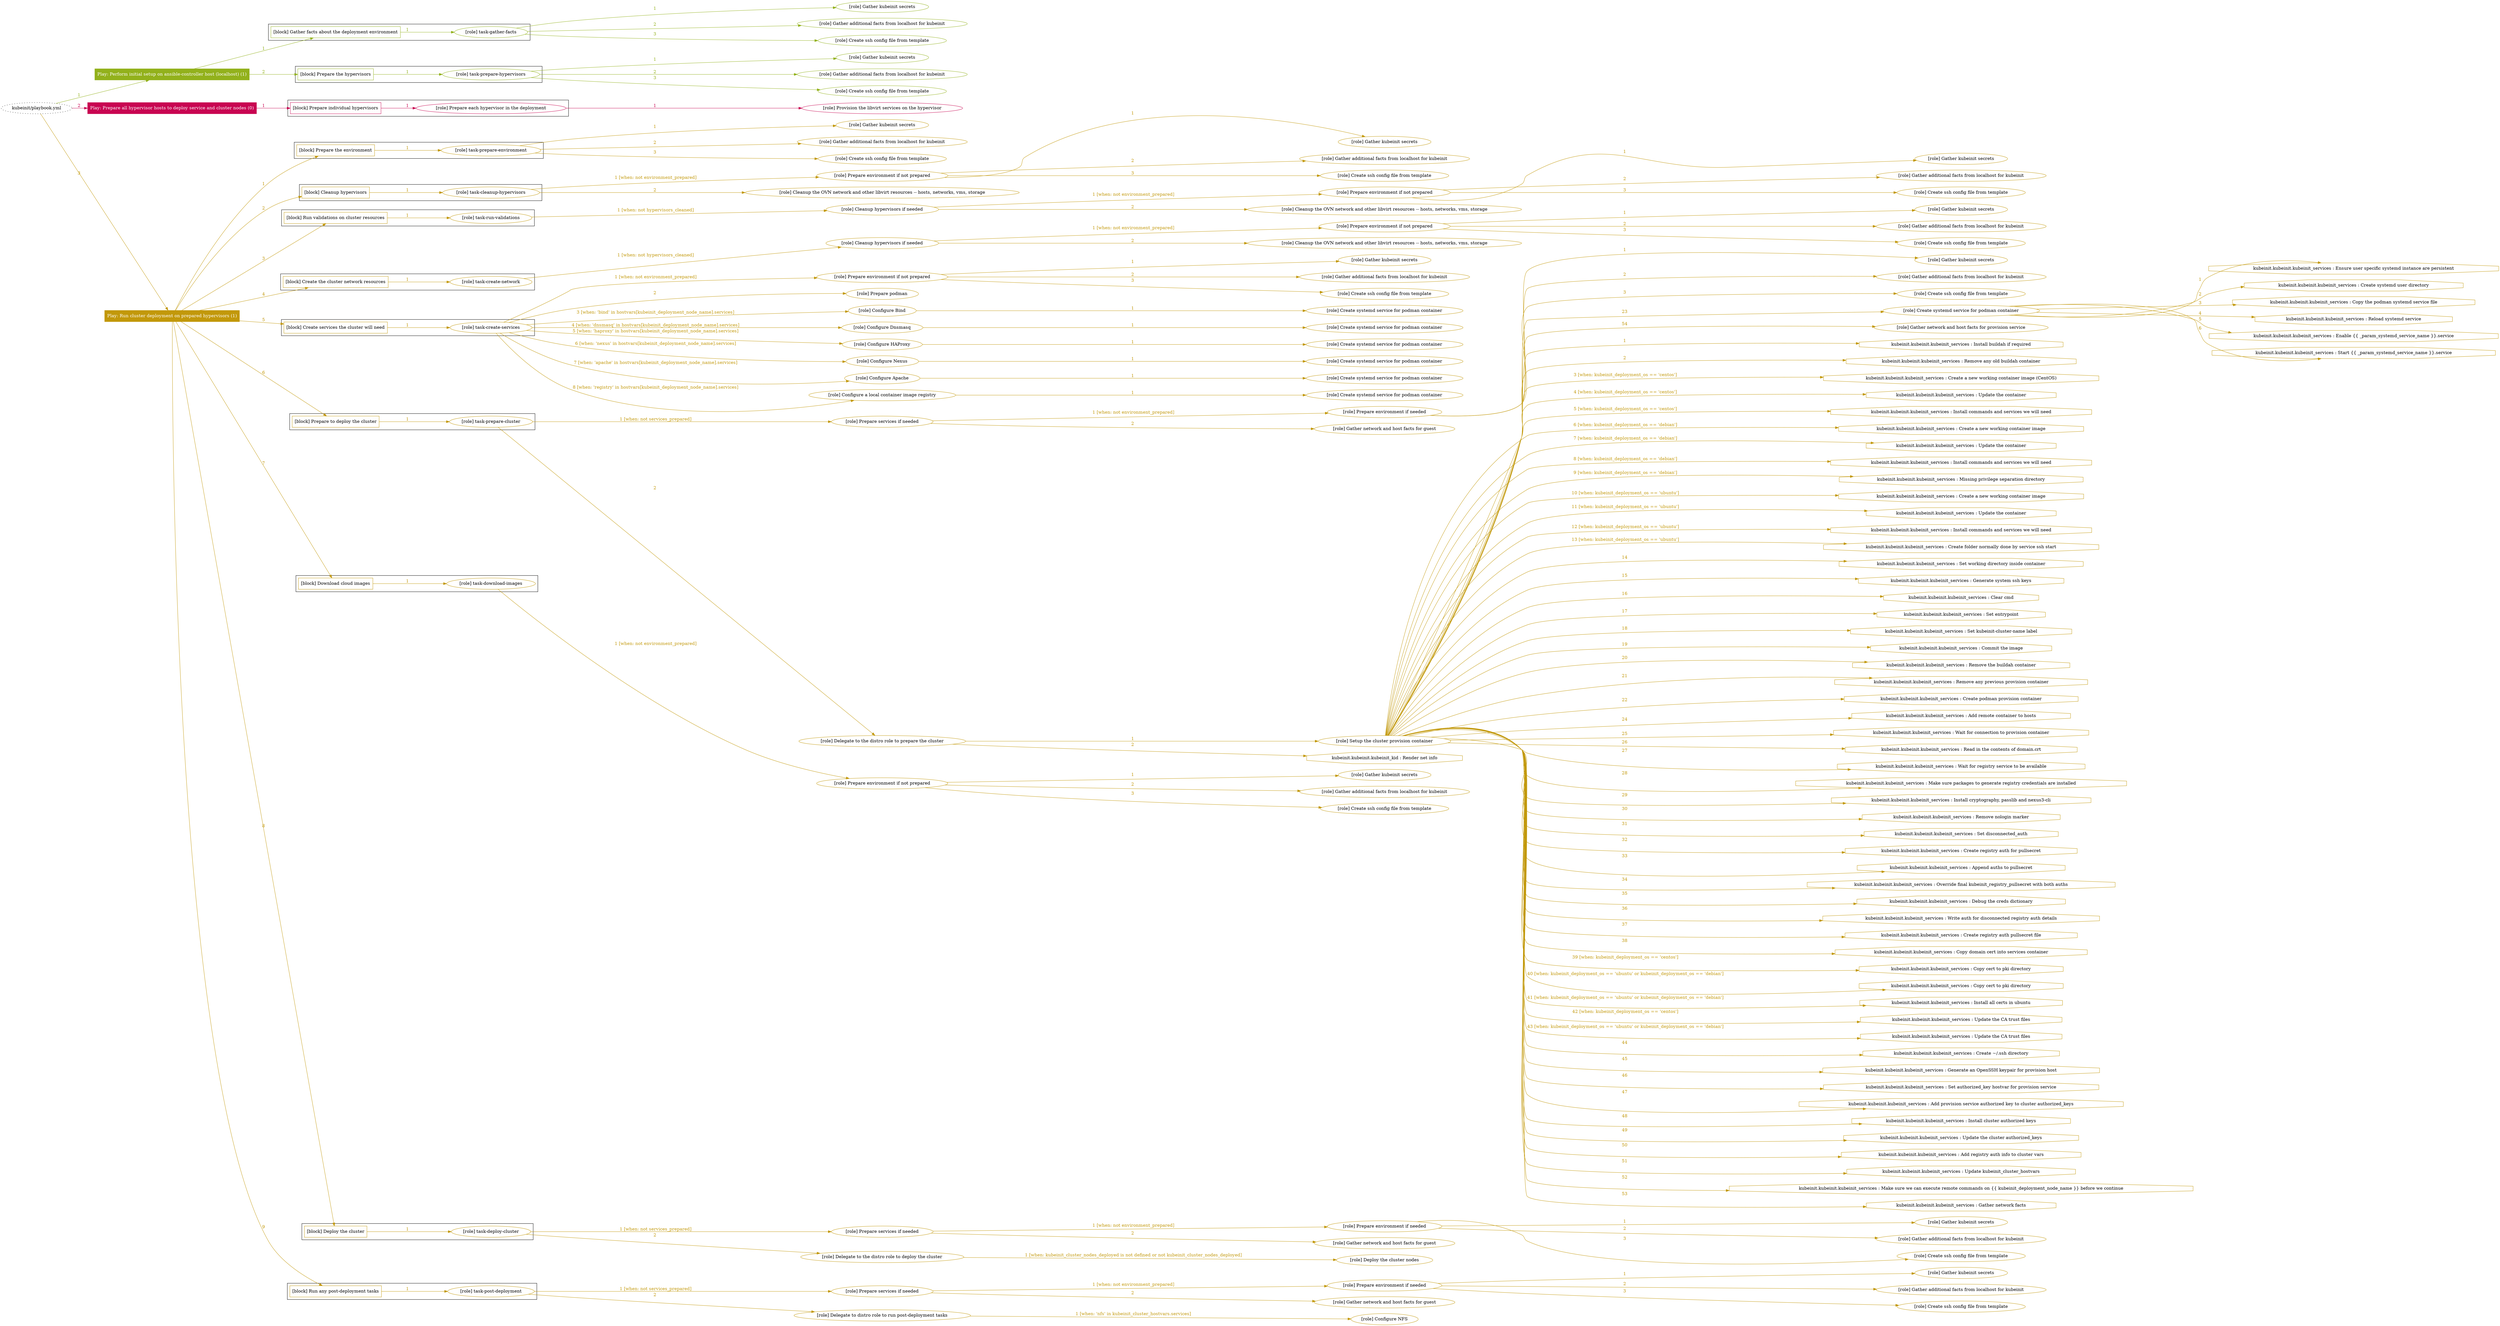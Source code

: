 digraph {
	graph [concentrate=true ordering=in rankdir=LR ratio=fill]
	edge [esep=5 sep=10]
	"kubeinit/playbook.yml" [URL="/home/runner/work/kubeinit/kubeinit/kubeinit/playbook.yml" id=playbook_acc1509c style=dotted]
	play_338e5269 [label="Play: Perform initial setup on ansible-controller host (localhost) (1)" URL="/home/runner/work/kubeinit/kubeinit/kubeinit/playbook.yml" color="#92b11b" fontcolor="#ffffff" id=play_338e5269 shape=box style=filled tooltip=localhost]
	"kubeinit/playbook.yml" -> play_338e5269 [label="1 " color="#92b11b" fontcolor="#92b11b" id=edge_0a02e478 labeltooltip="1 " tooltip="1 "]
	subgraph "Gather kubeinit secrets" {
		role_ac014523 [label="[role] Gather kubeinit secrets" URL="/home/runner/.ansible/collections/ansible_collections/kubeinit/kubeinit/roles/kubeinit_prepare/tasks/gather_kubeinit_facts.yml" color="#92b11b" id=role_ac014523 tooltip="Gather kubeinit secrets"]
	}
	subgraph "Gather additional facts from localhost for kubeinit" {
		role_619afcd9 [label="[role] Gather additional facts from localhost for kubeinit" URL="/home/runner/.ansible/collections/ansible_collections/kubeinit/kubeinit/roles/kubeinit_prepare/tasks/gather_kubeinit_facts.yml" color="#92b11b" id=role_619afcd9 tooltip="Gather additional facts from localhost for kubeinit"]
	}
	subgraph "Create ssh config file from template" {
		role_c4939629 [label="[role] Create ssh config file from template" URL="/home/runner/.ansible/collections/ansible_collections/kubeinit/kubeinit/roles/kubeinit_prepare/tasks/gather_kubeinit_facts.yml" color="#92b11b" id=role_c4939629 tooltip="Create ssh config file from template"]
	}
	subgraph "task-gather-facts" {
		role_ad897d8d [label="[role] task-gather-facts" URL="/home/runner/work/kubeinit/kubeinit/kubeinit/playbook.yml" color="#92b11b" id=role_ad897d8d tooltip="task-gather-facts"]
		role_ad897d8d -> role_ac014523 [label="1 " color="#92b11b" fontcolor="#92b11b" id=edge_ff5000dd labeltooltip="1 " tooltip="1 "]
		role_ad897d8d -> role_619afcd9 [label="2 " color="#92b11b" fontcolor="#92b11b" id=edge_2e49f1a7 labeltooltip="2 " tooltip="2 "]
		role_ad897d8d -> role_c4939629 [label="3 " color="#92b11b" fontcolor="#92b11b" id=edge_c0028cff labeltooltip="3 " tooltip="3 "]
	}
	subgraph "Gather kubeinit secrets" {
		role_b5042886 [label="[role] Gather kubeinit secrets" URL="/home/runner/.ansible/collections/ansible_collections/kubeinit/kubeinit/roles/kubeinit_prepare/tasks/gather_kubeinit_facts.yml" color="#92b11b" id=role_b5042886 tooltip="Gather kubeinit secrets"]
	}
	subgraph "Gather additional facts from localhost for kubeinit" {
		role_0923cbcf [label="[role] Gather additional facts from localhost for kubeinit" URL="/home/runner/.ansible/collections/ansible_collections/kubeinit/kubeinit/roles/kubeinit_prepare/tasks/gather_kubeinit_facts.yml" color="#92b11b" id=role_0923cbcf tooltip="Gather additional facts from localhost for kubeinit"]
	}
	subgraph "Create ssh config file from template" {
		role_c938b1a2 [label="[role] Create ssh config file from template" URL="/home/runner/.ansible/collections/ansible_collections/kubeinit/kubeinit/roles/kubeinit_prepare/tasks/gather_kubeinit_facts.yml" color="#92b11b" id=role_c938b1a2 tooltip="Create ssh config file from template"]
	}
	subgraph "task-prepare-hypervisors" {
		role_035870a9 [label="[role] task-prepare-hypervisors" URL="/home/runner/work/kubeinit/kubeinit/kubeinit/playbook.yml" color="#92b11b" id=role_035870a9 tooltip="task-prepare-hypervisors"]
		role_035870a9 -> role_b5042886 [label="1 " color="#92b11b" fontcolor="#92b11b" id=edge_7847ed50 labeltooltip="1 " tooltip="1 "]
		role_035870a9 -> role_0923cbcf [label="2 " color="#92b11b" fontcolor="#92b11b" id=edge_bba2f052 labeltooltip="2 " tooltip="2 "]
		role_035870a9 -> role_c938b1a2 [label="3 " color="#92b11b" fontcolor="#92b11b" id=edge_d779d206 labeltooltip="3 " tooltip="3 "]
	}
	subgraph "Play: Perform initial setup on ansible-controller host (localhost) (1)" {
		play_338e5269 -> block_bc428fb2 [label=1 color="#92b11b" fontcolor="#92b11b" id=edge_291f7e58 labeltooltip=1 tooltip=1]
		subgraph cluster_block_bc428fb2 {
			block_bc428fb2 [label="[block] Gather facts about the deployment environment" URL="/home/runner/work/kubeinit/kubeinit/kubeinit/playbook.yml" color="#92b11b" id=block_bc428fb2 labeltooltip="Gather facts about the deployment environment" shape=box tooltip="Gather facts about the deployment environment"]
			block_bc428fb2 -> role_ad897d8d [label="1 " color="#92b11b" fontcolor="#92b11b" id=edge_36a4d6b2 labeltooltip="1 " tooltip="1 "]
		}
		play_338e5269 -> block_be0b319a [label=2 color="#92b11b" fontcolor="#92b11b" id=edge_37a21180 labeltooltip=2 tooltip=2]
		subgraph cluster_block_be0b319a {
			block_be0b319a [label="[block] Prepare the hypervisors" URL="/home/runner/work/kubeinit/kubeinit/kubeinit/playbook.yml" color="#92b11b" id=block_be0b319a labeltooltip="Prepare the hypervisors" shape=box tooltip="Prepare the hypervisors"]
			block_be0b319a -> role_035870a9 [label="1 " color="#92b11b" fontcolor="#92b11b" id=edge_64634b0f labeltooltip="1 " tooltip="1 "]
		}
	}
	play_5ad1599f [label="Play: Prepare all hypervisor hosts to deploy service and cluster nodes (0)" URL="/home/runner/work/kubeinit/kubeinit/kubeinit/playbook.yml" color="#c80451" fontcolor="#ffffff" id=play_5ad1599f shape=box style=filled tooltip="Play: Prepare all hypervisor hosts to deploy service and cluster nodes (0)"]
	"kubeinit/playbook.yml" -> play_5ad1599f [label="2 " color="#c80451" fontcolor="#c80451" id=edge_31f1a16b labeltooltip="2 " tooltip="2 "]
	subgraph "Provision the libvirt services on the hypervisor" {
		role_a51538b3 [label="[role] Provision the libvirt services on the hypervisor" URL="/home/runner/.ansible/collections/ansible_collections/kubeinit/kubeinit/roles/kubeinit_prepare/tasks/prepare_hypervisor.yml" color="#c80451" id=role_a51538b3 tooltip="Provision the libvirt services on the hypervisor"]
	}
	subgraph "Prepare each hypervisor in the deployment" {
		role_5b85815d [label="[role] Prepare each hypervisor in the deployment" URL="/home/runner/work/kubeinit/kubeinit/kubeinit/playbook.yml" color="#c80451" id=role_5b85815d tooltip="Prepare each hypervisor in the deployment"]
		role_5b85815d -> role_a51538b3 [label="1 " color="#c80451" fontcolor="#c80451" id=edge_1604aaa1 labeltooltip="1 " tooltip="1 "]
	}
	subgraph "Play: Prepare all hypervisor hosts to deploy service and cluster nodes (0)" {
		play_5ad1599f -> block_460e0b5c [label=1 color="#c80451" fontcolor="#c80451" id=edge_7e570e2b labeltooltip=1 tooltip=1]
		subgraph cluster_block_460e0b5c {
			block_460e0b5c [label="[block] Prepare individual hypervisors" URL="/home/runner/work/kubeinit/kubeinit/kubeinit/playbook.yml" color="#c80451" id=block_460e0b5c labeltooltip="Prepare individual hypervisors" shape=box tooltip="Prepare individual hypervisors"]
			block_460e0b5c -> role_5b85815d [label="1 " color="#c80451" fontcolor="#c80451" id=edge_baacd0d4 labeltooltip="1 " tooltip="1 "]
		}
	}
	play_aebb5f29 [label="Play: Run cluster deployment on prepared hypervisors (1)" URL="/home/runner/work/kubeinit/kubeinit/kubeinit/playbook.yml" color="#c2980a" fontcolor="#ffffff" id=play_aebb5f29 shape=box style=filled tooltip=localhost]
	"kubeinit/playbook.yml" -> play_aebb5f29 [label="3 " color="#c2980a" fontcolor="#c2980a" id=edge_57a2c6ed labeltooltip="3 " tooltip="3 "]
	subgraph "Gather kubeinit secrets" {
		role_f7216948 [label="[role] Gather kubeinit secrets" URL="/home/runner/.ansible/collections/ansible_collections/kubeinit/kubeinit/roles/kubeinit_prepare/tasks/gather_kubeinit_facts.yml" color="#c2980a" id=role_f7216948 tooltip="Gather kubeinit secrets"]
	}
	subgraph "Gather additional facts from localhost for kubeinit" {
		role_efed15aa [label="[role] Gather additional facts from localhost for kubeinit" URL="/home/runner/.ansible/collections/ansible_collections/kubeinit/kubeinit/roles/kubeinit_prepare/tasks/gather_kubeinit_facts.yml" color="#c2980a" id=role_efed15aa tooltip="Gather additional facts from localhost for kubeinit"]
	}
	subgraph "Create ssh config file from template" {
		role_e25de8da [label="[role] Create ssh config file from template" URL="/home/runner/.ansible/collections/ansible_collections/kubeinit/kubeinit/roles/kubeinit_prepare/tasks/gather_kubeinit_facts.yml" color="#c2980a" id=role_e25de8da tooltip="Create ssh config file from template"]
	}
	subgraph "task-prepare-environment" {
		role_ec04ed36 [label="[role] task-prepare-environment" URL="/home/runner/work/kubeinit/kubeinit/kubeinit/playbook.yml" color="#c2980a" id=role_ec04ed36 tooltip="task-prepare-environment"]
		role_ec04ed36 -> role_f7216948 [label="1 " color="#c2980a" fontcolor="#c2980a" id=edge_31686323 labeltooltip="1 " tooltip="1 "]
		role_ec04ed36 -> role_efed15aa [label="2 " color="#c2980a" fontcolor="#c2980a" id=edge_dbc37fc0 labeltooltip="2 " tooltip="2 "]
		role_ec04ed36 -> role_e25de8da [label="3 " color="#c2980a" fontcolor="#c2980a" id=edge_26247faa labeltooltip="3 " tooltip="3 "]
	}
	subgraph "Gather kubeinit secrets" {
		role_d64c9635 [label="[role] Gather kubeinit secrets" URL="/home/runner/.ansible/collections/ansible_collections/kubeinit/kubeinit/roles/kubeinit_prepare/tasks/gather_kubeinit_facts.yml" color="#c2980a" id=role_d64c9635 tooltip="Gather kubeinit secrets"]
	}
	subgraph "Gather additional facts from localhost for kubeinit" {
		role_d363b95c [label="[role] Gather additional facts from localhost for kubeinit" URL="/home/runner/.ansible/collections/ansible_collections/kubeinit/kubeinit/roles/kubeinit_prepare/tasks/gather_kubeinit_facts.yml" color="#c2980a" id=role_d363b95c tooltip="Gather additional facts from localhost for kubeinit"]
	}
	subgraph "Create ssh config file from template" {
		role_91c1b48e [label="[role] Create ssh config file from template" URL="/home/runner/.ansible/collections/ansible_collections/kubeinit/kubeinit/roles/kubeinit_prepare/tasks/gather_kubeinit_facts.yml" color="#c2980a" id=role_91c1b48e tooltip="Create ssh config file from template"]
	}
	subgraph "Prepare environment if not prepared" {
		role_4afe15ad [label="[role] Prepare environment if not prepared" URL="/home/runner/.ansible/collections/ansible_collections/kubeinit/kubeinit/roles/kubeinit_prepare/tasks/cleanup_hypervisors.yml" color="#c2980a" id=role_4afe15ad tooltip="Prepare environment if not prepared"]
		role_4afe15ad -> role_d64c9635 [label="1 " color="#c2980a" fontcolor="#c2980a" id=edge_56effb3f labeltooltip="1 " tooltip="1 "]
		role_4afe15ad -> role_d363b95c [label="2 " color="#c2980a" fontcolor="#c2980a" id=edge_0faa43b0 labeltooltip="2 " tooltip="2 "]
		role_4afe15ad -> role_91c1b48e [label="3 " color="#c2980a" fontcolor="#c2980a" id=edge_56f41381 labeltooltip="3 " tooltip="3 "]
	}
	subgraph "Cleanup the OVN network and other libvirt resources -- hosts, networks, vms, storage" {
		role_2cc31290 [label="[role] Cleanup the OVN network and other libvirt resources -- hosts, networks, vms, storage" URL="/home/runner/.ansible/collections/ansible_collections/kubeinit/kubeinit/roles/kubeinit_prepare/tasks/cleanup_hypervisors.yml" color="#c2980a" id=role_2cc31290 tooltip="Cleanup the OVN network and other libvirt resources -- hosts, networks, vms, storage"]
	}
	subgraph "task-cleanup-hypervisors" {
		role_78e33a81 [label="[role] task-cleanup-hypervisors" URL="/home/runner/work/kubeinit/kubeinit/kubeinit/playbook.yml" color="#c2980a" id=role_78e33a81 tooltip="task-cleanup-hypervisors"]
		role_78e33a81 -> role_4afe15ad [label="1 [when: not environment_prepared]" color="#c2980a" fontcolor="#c2980a" id=edge_b4edba3f labeltooltip="1 [when: not environment_prepared]" tooltip="1 [when: not environment_prepared]"]
		role_78e33a81 -> role_2cc31290 [label="2 " color="#c2980a" fontcolor="#c2980a" id=edge_e6a337b6 labeltooltip="2 " tooltip="2 "]
	}
	subgraph "Gather kubeinit secrets" {
		role_22085895 [label="[role] Gather kubeinit secrets" URL="/home/runner/.ansible/collections/ansible_collections/kubeinit/kubeinit/roles/kubeinit_prepare/tasks/gather_kubeinit_facts.yml" color="#c2980a" id=role_22085895 tooltip="Gather kubeinit secrets"]
	}
	subgraph "Gather additional facts from localhost for kubeinit" {
		role_2c99e1e1 [label="[role] Gather additional facts from localhost for kubeinit" URL="/home/runner/.ansible/collections/ansible_collections/kubeinit/kubeinit/roles/kubeinit_prepare/tasks/gather_kubeinit_facts.yml" color="#c2980a" id=role_2c99e1e1 tooltip="Gather additional facts from localhost for kubeinit"]
	}
	subgraph "Create ssh config file from template" {
		role_ad6ab56e [label="[role] Create ssh config file from template" URL="/home/runner/.ansible/collections/ansible_collections/kubeinit/kubeinit/roles/kubeinit_prepare/tasks/gather_kubeinit_facts.yml" color="#c2980a" id=role_ad6ab56e tooltip="Create ssh config file from template"]
	}
	subgraph "Prepare environment if not prepared" {
		role_56783c20 [label="[role] Prepare environment if not prepared" URL="/home/runner/.ansible/collections/ansible_collections/kubeinit/kubeinit/roles/kubeinit_prepare/tasks/cleanup_hypervisors.yml" color="#c2980a" id=role_56783c20 tooltip="Prepare environment if not prepared"]
		role_56783c20 -> role_22085895 [label="1 " color="#c2980a" fontcolor="#c2980a" id=edge_1f7e3980 labeltooltip="1 " tooltip="1 "]
		role_56783c20 -> role_2c99e1e1 [label="2 " color="#c2980a" fontcolor="#c2980a" id=edge_baa66c64 labeltooltip="2 " tooltip="2 "]
		role_56783c20 -> role_ad6ab56e [label="3 " color="#c2980a" fontcolor="#c2980a" id=edge_1c6a51b4 labeltooltip="3 " tooltip="3 "]
	}
	subgraph "Cleanup the OVN network and other libvirt resources -- hosts, networks, vms, storage" {
		role_e003f63c [label="[role] Cleanup the OVN network and other libvirt resources -- hosts, networks, vms, storage" URL="/home/runner/.ansible/collections/ansible_collections/kubeinit/kubeinit/roles/kubeinit_prepare/tasks/cleanup_hypervisors.yml" color="#c2980a" id=role_e003f63c tooltip="Cleanup the OVN network and other libvirt resources -- hosts, networks, vms, storage"]
	}
	subgraph "Cleanup hypervisors if needed" {
		role_c7047a6e [label="[role] Cleanup hypervisors if needed" URL="/home/runner/.ansible/collections/ansible_collections/kubeinit/kubeinit/roles/kubeinit_validations/tasks/main.yml" color="#c2980a" id=role_c7047a6e tooltip="Cleanup hypervisors if needed"]
		role_c7047a6e -> role_56783c20 [label="1 [when: not environment_prepared]" color="#c2980a" fontcolor="#c2980a" id=edge_13956dee labeltooltip="1 [when: not environment_prepared]" tooltip="1 [when: not environment_prepared]"]
		role_c7047a6e -> role_e003f63c [label="2 " color="#c2980a" fontcolor="#c2980a" id=edge_de8bdeb0 labeltooltip="2 " tooltip="2 "]
	}
	subgraph "task-run-validations" {
		role_25754433 [label="[role] task-run-validations" URL="/home/runner/work/kubeinit/kubeinit/kubeinit/playbook.yml" color="#c2980a" id=role_25754433 tooltip="task-run-validations"]
		role_25754433 -> role_c7047a6e [label="1 [when: not hypervisors_cleaned]" color="#c2980a" fontcolor="#c2980a" id=edge_d31254ea labeltooltip="1 [when: not hypervisors_cleaned]" tooltip="1 [when: not hypervisors_cleaned]"]
	}
	subgraph "Gather kubeinit secrets" {
		role_8a149db4 [label="[role] Gather kubeinit secrets" URL="/home/runner/.ansible/collections/ansible_collections/kubeinit/kubeinit/roles/kubeinit_prepare/tasks/gather_kubeinit_facts.yml" color="#c2980a" id=role_8a149db4 tooltip="Gather kubeinit secrets"]
	}
	subgraph "Gather additional facts from localhost for kubeinit" {
		role_f224adb1 [label="[role] Gather additional facts from localhost for kubeinit" URL="/home/runner/.ansible/collections/ansible_collections/kubeinit/kubeinit/roles/kubeinit_prepare/tasks/gather_kubeinit_facts.yml" color="#c2980a" id=role_f224adb1 tooltip="Gather additional facts from localhost for kubeinit"]
	}
	subgraph "Create ssh config file from template" {
		role_1be36a41 [label="[role] Create ssh config file from template" URL="/home/runner/.ansible/collections/ansible_collections/kubeinit/kubeinit/roles/kubeinit_prepare/tasks/gather_kubeinit_facts.yml" color="#c2980a" id=role_1be36a41 tooltip="Create ssh config file from template"]
	}
	subgraph "Prepare environment if not prepared" {
		role_a6faf7b6 [label="[role] Prepare environment if not prepared" URL="/home/runner/.ansible/collections/ansible_collections/kubeinit/kubeinit/roles/kubeinit_prepare/tasks/cleanup_hypervisors.yml" color="#c2980a" id=role_a6faf7b6 tooltip="Prepare environment if not prepared"]
		role_a6faf7b6 -> role_8a149db4 [label="1 " color="#c2980a" fontcolor="#c2980a" id=edge_21e737dc labeltooltip="1 " tooltip="1 "]
		role_a6faf7b6 -> role_f224adb1 [label="2 " color="#c2980a" fontcolor="#c2980a" id=edge_a7d61eb8 labeltooltip="2 " tooltip="2 "]
		role_a6faf7b6 -> role_1be36a41 [label="3 " color="#c2980a" fontcolor="#c2980a" id=edge_05f4fd5e labeltooltip="3 " tooltip="3 "]
	}
	subgraph "Cleanup the OVN network and other libvirt resources -- hosts, networks, vms, storage" {
		role_630156de [label="[role] Cleanup the OVN network and other libvirt resources -- hosts, networks, vms, storage" URL="/home/runner/.ansible/collections/ansible_collections/kubeinit/kubeinit/roles/kubeinit_prepare/tasks/cleanup_hypervisors.yml" color="#c2980a" id=role_630156de tooltip="Cleanup the OVN network and other libvirt resources -- hosts, networks, vms, storage"]
	}
	subgraph "Cleanup hypervisors if needed" {
		role_d6b16047 [label="[role] Cleanup hypervisors if needed" URL="/home/runner/.ansible/collections/ansible_collections/kubeinit/kubeinit/roles/kubeinit_libvirt/tasks/create_network.yml" color="#c2980a" id=role_d6b16047 tooltip="Cleanup hypervisors if needed"]
		role_d6b16047 -> role_a6faf7b6 [label="1 [when: not environment_prepared]" color="#c2980a" fontcolor="#c2980a" id=edge_b522bd04 labeltooltip="1 [when: not environment_prepared]" tooltip="1 [when: not environment_prepared]"]
		role_d6b16047 -> role_630156de [label="2 " color="#c2980a" fontcolor="#c2980a" id=edge_fc537159 labeltooltip="2 " tooltip="2 "]
	}
	subgraph "task-create-network" {
		role_57194daa [label="[role] task-create-network" URL="/home/runner/work/kubeinit/kubeinit/kubeinit/playbook.yml" color="#c2980a" id=role_57194daa tooltip="task-create-network"]
		role_57194daa -> role_d6b16047 [label="1 [when: not hypervisors_cleaned]" color="#c2980a" fontcolor="#c2980a" id=edge_e106918e labeltooltip="1 [when: not hypervisors_cleaned]" tooltip="1 [when: not hypervisors_cleaned]"]
	}
	subgraph "Gather kubeinit secrets" {
		role_cb7aec3d [label="[role] Gather kubeinit secrets" URL="/home/runner/.ansible/collections/ansible_collections/kubeinit/kubeinit/roles/kubeinit_prepare/tasks/gather_kubeinit_facts.yml" color="#c2980a" id=role_cb7aec3d tooltip="Gather kubeinit secrets"]
	}
	subgraph "Gather additional facts from localhost for kubeinit" {
		role_c11ef11f [label="[role] Gather additional facts from localhost for kubeinit" URL="/home/runner/.ansible/collections/ansible_collections/kubeinit/kubeinit/roles/kubeinit_prepare/tasks/gather_kubeinit_facts.yml" color="#c2980a" id=role_c11ef11f tooltip="Gather additional facts from localhost for kubeinit"]
	}
	subgraph "Create ssh config file from template" {
		role_4cf4c83d [label="[role] Create ssh config file from template" URL="/home/runner/.ansible/collections/ansible_collections/kubeinit/kubeinit/roles/kubeinit_prepare/tasks/gather_kubeinit_facts.yml" color="#c2980a" id=role_4cf4c83d tooltip="Create ssh config file from template"]
	}
	subgraph "Prepare environment if not prepared" {
		role_af93297b [label="[role] Prepare environment if not prepared" URL="/home/runner/.ansible/collections/ansible_collections/kubeinit/kubeinit/roles/kubeinit_services/tasks/main.yml" color="#c2980a" id=role_af93297b tooltip="Prepare environment if not prepared"]
		role_af93297b -> role_cb7aec3d [label="1 " color="#c2980a" fontcolor="#c2980a" id=edge_878f9429 labeltooltip="1 " tooltip="1 "]
		role_af93297b -> role_c11ef11f [label="2 " color="#c2980a" fontcolor="#c2980a" id=edge_1a12487b labeltooltip="2 " tooltip="2 "]
		role_af93297b -> role_4cf4c83d [label="3 " color="#c2980a" fontcolor="#c2980a" id=edge_ffdfbf94 labeltooltip="3 " tooltip="3 "]
	}
	subgraph "Prepare podman" {
		role_2528c255 [label="[role] Prepare podman" URL="/home/runner/.ansible/collections/ansible_collections/kubeinit/kubeinit/roles/kubeinit_services/tasks/00_create_service_pod.yml" color="#c2980a" id=role_2528c255 tooltip="Prepare podman"]
	}
	subgraph "Create systemd service for podman container" {
		role_b9a05247 [label="[role] Create systemd service for podman container" URL="/home/runner/.ansible/collections/ansible_collections/kubeinit/kubeinit/roles/kubeinit_bind/tasks/main.yml" color="#c2980a" id=role_b9a05247 tooltip="Create systemd service for podman container"]
	}
	subgraph "Configure Bind" {
		role_382bbfc6 [label="[role] Configure Bind" URL="/home/runner/.ansible/collections/ansible_collections/kubeinit/kubeinit/roles/kubeinit_services/tasks/start_services_containers.yml" color="#c2980a" id=role_382bbfc6 tooltip="Configure Bind"]
		role_382bbfc6 -> role_b9a05247 [label="1 " color="#c2980a" fontcolor="#c2980a" id=edge_4f90833a labeltooltip="1 " tooltip="1 "]
	}
	subgraph "Create systemd service for podman container" {
		role_64af5d5c [label="[role] Create systemd service for podman container" URL="/home/runner/.ansible/collections/ansible_collections/kubeinit/kubeinit/roles/kubeinit_dnsmasq/tasks/main.yml" color="#c2980a" id=role_64af5d5c tooltip="Create systemd service for podman container"]
	}
	subgraph "Configure Dnsmasq" {
		role_7300f539 [label="[role] Configure Dnsmasq" URL="/home/runner/.ansible/collections/ansible_collections/kubeinit/kubeinit/roles/kubeinit_services/tasks/start_services_containers.yml" color="#c2980a" id=role_7300f539 tooltip="Configure Dnsmasq"]
		role_7300f539 -> role_64af5d5c [label="1 " color="#c2980a" fontcolor="#c2980a" id=edge_9591cdf4 labeltooltip="1 " tooltip="1 "]
	}
	subgraph "Create systemd service for podman container" {
		role_4d10bbfc [label="[role] Create systemd service for podman container" URL="/home/runner/.ansible/collections/ansible_collections/kubeinit/kubeinit/roles/kubeinit_haproxy/tasks/main.yml" color="#c2980a" id=role_4d10bbfc tooltip="Create systemd service for podman container"]
	}
	subgraph "Configure HAProxy" {
		role_4e77500b [label="[role] Configure HAProxy" URL="/home/runner/.ansible/collections/ansible_collections/kubeinit/kubeinit/roles/kubeinit_services/tasks/start_services_containers.yml" color="#c2980a" id=role_4e77500b tooltip="Configure HAProxy"]
		role_4e77500b -> role_4d10bbfc [label="1 " color="#c2980a" fontcolor="#c2980a" id=edge_cc08bf8b labeltooltip="1 " tooltip="1 "]
	}
	subgraph "Create systemd service for podman container" {
		role_f0fe8ee0 [label="[role] Create systemd service for podman container" URL="/home/runner/.ansible/collections/ansible_collections/kubeinit/kubeinit/roles/kubeinit_nexus/tasks/main.yml" color="#c2980a" id=role_f0fe8ee0 tooltip="Create systemd service for podman container"]
	}
	subgraph "Configure Nexus" {
		role_a44e3c38 [label="[role] Configure Nexus" URL="/home/runner/.ansible/collections/ansible_collections/kubeinit/kubeinit/roles/kubeinit_services/tasks/start_services_containers.yml" color="#c2980a" id=role_a44e3c38 tooltip="Configure Nexus"]
		role_a44e3c38 -> role_f0fe8ee0 [label="1 " color="#c2980a" fontcolor="#c2980a" id=edge_cf2f4735 labeltooltip="1 " tooltip="1 "]
	}
	subgraph "Create systemd service for podman container" {
		role_6e5f7ea7 [label="[role] Create systemd service for podman container" URL="/home/runner/.ansible/collections/ansible_collections/kubeinit/kubeinit/roles/kubeinit_apache/tasks/main.yml" color="#c2980a" id=role_6e5f7ea7 tooltip="Create systemd service for podman container"]
	}
	subgraph "Configure Apache" {
		role_8febd691 [label="[role] Configure Apache" URL="/home/runner/.ansible/collections/ansible_collections/kubeinit/kubeinit/roles/kubeinit_services/tasks/start_services_containers.yml" color="#c2980a" id=role_8febd691 tooltip="Configure Apache"]
		role_8febd691 -> role_6e5f7ea7 [label="1 " color="#c2980a" fontcolor="#c2980a" id=edge_4ca9ad25 labeltooltip="1 " tooltip="1 "]
	}
	subgraph "Create systemd service for podman container" {
		role_40e5065b [label="[role] Create systemd service for podman container" URL="/home/runner/.ansible/collections/ansible_collections/kubeinit/kubeinit/roles/kubeinit_registry/tasks/main.yml" color="#c2980a" id=role_40e5065b tooltip="Create systemd service for podman container"]
	}
	subgraph "Configure a local container image registry" {
		role_1b2de164 [label="[role] Configure a local container image registry" URL="/home/runner/.ansible/collections/ansible_collections/kubeinit/kubeinit/roles/kubeinit_services/tasks/start_services_containers.yml" color="#c2980a" id=role_1b2de164 tooltip="Configure a local container image registry"]
		role_1b2de164 -> role_40e5065b [label="1 " color="#c2980a" fontcolor="#c2980a" id=edge_553f96d8 labeltooltip="1 " tooltip="1 "]
	}
	subgraph "task-create-services" {
		role_0be8a6ab [label="[role] task-create-services" URL="/home/runner/work/kubeinit/kubeinit/kubeinit/playbook.yml" color="#c2980a" id=role_0be8a6ab tooltip="task-create-services"]
		role_0be8a6ab -> role_af93297b [label="1 [when: not environment_prepared]" color="#c2980a" fontcolor="#c2980a" id=edge_cad58e3c labeltooltip="1 [when: not environment_prepared]" tooltip="1 [when: not environment_prepared]"]
		role_0be8a6ab -> role_2528c255 [label="2 " color="#c2980a" fontcolor="#c2980a" id=edge_3a804dfd labeltooltip="2 " tooltip="2 "]
		role_0be8a6ab -> role_382bbfc6 [label="3 [when: 'bind' in hostvars[kubeinit_deployment_node_name].services]" color="#c2980a" fontcolor="#c2980a" id=edge_14a72366 labeltooltip="3 [when: 'bind' in hostvars[kubeinit_deployment_node_name].services]" tooltip="3 [when: 'bind' in hostvars[kubeinit_deployment_node_name].services]"]
		role_0be8a6ab -> role_7300f539 [label="4 [when: 'dnsmasq' in hostvars[kubeinit_deployment_node_name].services]" color="#c2980a" fontcolor="#c2980a" id=edge_455dfde3 labeltooltip="4 [when: 'dnsmasq' in hostvars[kubeinit_deployment_node_name].services]" tooltip="4 [when: 'dnsmasq' in hostvars[kubeinit_deployment_node_name].services]"]
		role_0be8a6ab -> role_4e77500b [label="5 [when: 'haproxy' in hostvars[kubeinit_deployment_node_name].services]" color="#c2980a" fontcolor="#c2980a" id=edge_66f9d7eb labeltooltip="5 [when: 'haproxy' in hostvars[kubeinit_deployment_node_name].services]" tooltip="5 [when: 'haproxy' in hostvars[kubeinit_deployment_node_name].services]"]
		role_0be8a6ab -> role_a44e3c38 [label="6 [when: 'nexus' in hostvars[kubeinit_deployment_node_name].services]" color="#c2980a" fontcolor="#c2980a" id=edge_4fe66289 labeltooltip="6 [when: 'nexus' in hostvars[kubeinit_deployment_node_name].services]" tooltip="6 [when: 'nexus' in hostvars[kubeinit_deployment_node_name].services]"]
		role_0be8a6ab -> role_8febd691 [label="7 [when: 'apache' in hostvars[kubeinit_deployment_node_name].services]" color="#c2980a" fontcolor="#c2980a" id=edge_ae057660 labeltooltip="7 [when: 'apache' in hostvars[kubeinit_deployment_node_name].services]" tooltip="7 [when: 'apache' in hostvars[kubeinit_deployment_node_name].services]"]
		role_0be8a6ab -> role_1b2de164 [label="8 [when: 'registry' in hostvars[kubeinit_deployment_node_name].services]" color="#c2980a" fontcolor="#c2980a" id=edge_ca3418d7 labeltooltip="8 [when: 'registry' in hostvars[kubeinit_deployment_node_name].services]" tooltip="8 [when: 'registry' in hostvars[kubeinit_deployment_node_name].services]"]
	}
	subgraph "Gather kubeinit secrets" {
		role_23d718bd [label="[role] Gather kubeinit secrets" URL="/home/runner/.ansible/collections/ansible_collections/kubeinit/kubeinit/roles/kubeinit_prepare/tasks/gather_kubeinit_facts.yml" color="#c2980a" id=role_23d718bd tooltip="Gather kubeinit secrets"]
	}
	subgraph "Gather additional facts from localhost for kubeinit" {
		role_67095bc1 [label="[role] Gather additional facts from localhost for kubeinit" URL="/home/runner/.ansible/collections/ansible_collections/kubeinit/kubeinit/roles/kubeinit_prepare/tasks/gather_kubeinit_facts.yml" color="#c2980a" id=role_67095bc1 tooltip="Gather additional facts from localhost for kubeinit"]
	}
	subgraph "Create ssh config file from template" {
		role_849e7536 [label="[role] Create ssh config file from template" URL="/home/runner/.ansible/collections/ansible_collections/kubeinit/kubeinit/roles/kubeinit_prepare/tasks/gather_kubeinit_facts.yml" color="#c2980a" id=role_849e7536 tooltip="Create ssh config file from template"]
	}
	subgraph "Prepare environment if needed" {
		role_1680fb47 [label="[role] Prepare environment if needed" URL="/home/runner/.ansible/collections/ansible_collections/kubeinit/kubeinit/roles/kubeinit_services/tasks/prepare_services.yml" color="#c2980a" id=role_1680fb47 tooltip="Prepare environment if needed"]
		role_1680fb47 -> role_23d718bd [label="1 " color="#c2980a" fontcolor="#c2980a" id=edge_6b5cd981 labeltooltip="1 " tooltip="1 "]
		role_1680fb47 -> role_67095bc1 [label="2 " color="#c2980a" fontcolor="#c2980a" id=edge_7484b1e1 labeltooltip="2 " tooltip="2 "]
		role_1680fb47 -> role_849e7536 [label="3 " color="#c2980a" fontcolor="#c2980a" id=edge_e6cf808d labeltooltip="3 " tooltip="3 "]
	}
	subgraph "Gather network and host facts for guest" {
		role_61f38fb3 [label="[role] Gather network and host facts for guest" URL="/home/runner/.ansible/collections/ansible_collections/kubeinit/kubeinit/roles/kubeinit_services/tasks/prepare_services.yml" color="#c2980a" id=role_61f38fb3 tooltip="Gather network and host facts for guest"]
	}
	subgraph "Prepare services if needed" {
		role_9f1ca94d [label="[role] Prepare services if needed" URL="/home/runner/.ansible/collections/ansible_collections/kubeinit/kubeinit/roles/kubeinit_prepare/tasks/prepare_cluster.yml" color="#c2980a" id=role_9f1ca94d tooltip="Prepare services if needed"]
		role_9f1ca94d -> role_1680fb47 [label="1 [when: not environment_prepared]" color="#c2980a" fontcolor="#c2980a" id=edge_fd26ab10 labeltooltip="1 [when: not environment_prepared]" tooltip="1 [when: not environment_prepared]"]
		role_9f1ca94d -> role_61f38fb3 [label="2 " color="#c2980a" fontcolor="#c2980a" id=edge_6aaa9e49 labeltooltip="2 " tooltip="2 "]
	}
	subgraph "Create systemd service for podman container" {
		role_1d87a303 [label="[role] Create systemd service for podman container" URL="/home/runner/.ansible/collections/ansible_collections/kubeinit/kubeinit/roles/kubeinit_services/tasks/create_provision_container.yml" color="#c2980a" id=role_1d87a303 tooltip="Create systemd service for podman container"]
		task_44f2ec33 [label="kubeinit.kubeinit.kubeinit_services : Ensure user specific systemd instance are persistent" URL="/home/runner/.ansible/collections/ansible_collections/kubeinit/kubeinit/roles/kubeinit_services/tasks/create_managed_service.yml" color="#c2980a" id=task_44f2ec33 shape=octagon tooltip="kubeinit.kubeinit.kubeinit_services : Ensure user specific systemd instance are persistent"]
		role_1d87a303 -> task_44f2ec33 [label="1 " color="#c2980a" fontcolor="#c2980a" id=edge_7c2c0572 labeltooltip="1 " tooltip="1 "]
		task_cc71bbbc [label="kubeinit.kubeinit.kubeinit_services : Create systemd user directory" URL="/home/runner/.ansible/collections/ansible_collections/kubeinit/kubeinit/roles/kubeinit_services/tasks/create_managed_service.yml" color="#c2980a" id=task_cc71bbbc shape=octagon tooltip="kubeinit.kubeinit.kubeinit_services : Create systemd user directory"]
		role_1d87a303 -> task_cc71bbbc [label="2 " color="#c2980a" fontcolor="#c2980a" id=edge_c270b7d9 labeltooltip="2 " tooltip="2 "]
		task_0eccdcbc [label="kubeinit.kubeinit.kubeinit_services : Copy the podman systemd service file" URL="/home/runner/.ansible/collections/ansible_collections/kubeinit/kubeinit/roles/kubeinit_services/tasks/create_managed_service.yml" color="#c2980a" id=task_0eccdcbc shape=octagon tooltip="kubeinit.kubeinit.kubeinit_services : Copy the podman systemd service file"]
		role_1d87a303 -> task_0eccdcbc [label="3 " color="#c2980a" fontcolor="#c2980a" id=edge_b1a4e64d labeltooltip="3 " tooltip="3 "]
		task_0c43122c [label="kubeinit.kubeinit.kubeinit_services : Reload systemd service" URL="/home/runner/.ansible/collections/ansible_collections/kubeinit/kubeinit/roles/kubeinit_services/tasks/create_managed_service.yml" color="#c2980a" id=task_0c43122c shape=octagon tooltip="kubeinit.kubeinit.kubeinit_services : Reload systemd service"]
		role_1d87a303 -> task_0c43122c [label="4 " color="#c2980a" fontcolor="#c2980a" id=edge_b75ad056 labeltooltip="4 " tooltip="4 "]
		task_5e29eeb5 [label="kubeinit.kubeinit.kubeinit_services : Enable {{ _param_systemd_service_name }}.service" URL="/home/runner/.ansible/collections/ansible_collections/kubeinit/kubeinit/roles/kubeinit_services/tasks/create_managed_service.yml" color="#c2980a" id=task_5e29eeb5 shape=octagon tooltip="kubeinit.kubeinit.kubeinit_services : Enable {{ _param_systemd_service_name }}.service"]
		role_1d87a303 -> task_5e29eeb5 [label="5 " color="#c2980a" fontcolor="#c2980a" id=edge_42ba14b2 labeltooltip="5 " tooltip="5 "]
		task_941cbc57 [label="kubeinit.kubeinit.kubeinit_services : Start {{ _param_systemd_service_name }}.service" URL="/home/runner/.ansible/collections/ansible_collections/kubeinit/kubeinit/roles/kubeinit_services/tasks/create_managed_service.yml" color="#c2980a" id=task_941cbc57 shape=octagon tooltip="kubeinit.kubeinit.kubeinit_services : Start {{ _param_systemd_service_name }}.service"]
		role_1d87a303 -> task_941cbc57 [label="6 " color="#c2980a" fontcolor="#c2980a" id=edge_9d987233 labeltooltip="6 " tooltip="6 "]
	}
	subgraph "Gather network and host facts for provision service" {
		role_e8ba7728 [label="[role] Gather network and host facts for provision service" URL="/home/runner/.ansible/collections/ansible_collections/kubeinit/kubeinit/roles/kubeinit_services/tasks/create_provision_container.yml" color="#c2980a" id=role_e8ba7728 tooltip="Gather network and host facts for provision service"]
	}
	subgraph "Setup the cluster provision container" {
		role_3eb43c4b [label="[role] Setup the cluster provision container" URL="/home/runner/.ansible/collections/ansible_collections/kubeinit/kubeinit/roles/kubeinit_kid/tasks/prepare_cluster.yml" color="#c2980a" id=role_3eb43c4b tooltip="Setup the cluster provision container"]
		task_f4b83a2f [label="kubeinit.kubeinit.kubeinit_services : Install buildah if required" URL="/home/runner/.ansible/collections/ansible_collections/kubeinit/kubeinit/roles/kubeinit_services/tasks/create_provision_container.yml" color="#c2980a" id=task_f4b83a2f shape=octagon tooltip="kubeinit.kubeinit.kubeinit_services : Install buildah if required"]
		role_3eb43c4b -> task_f4b83a2f [label="1 " color="#c2980a" fontcolor="#c2980a" id=edge_442b730a labeltooltip="1 " tooltip="1 "]
		task_5a75da3d [label="kubeinit.kubeinit.kubeinit_services : Remove any old buildah container" URL="/home/runner/.ansible/collections/ansible_collections/kubeinit/kubeinit/roles/kubeinit_services/tasks/create_provision_container.yml" color="#c2980a" id=task_5a75da3d shape=octagon tooltip="kubeinit.kubeinit.kubeinit_services : Remove any old buildah container"]
		role_3eb43c4b -> task_5a75da3d [label="2 " color="#c2980a" fontcolor="#c2980a" id=edge_53a6d2a1 labeltooltip="2 " tooltip="2 "]
		task_ad03237a [label="kubeinit.kubeinit.kubeinit_services : Create a new working container image (CentOS)" URL="/home/runner/.ansible/collections/ansible_collections/kubeinit/kubeinit/roles/kubeinit_services/tasks/create_provision_container.yml" color="#c2980a" id=task_ad03237a shape=octagon tooltip="kubeinit.kubeinit.kubeinit_services : Create a new working container image (CentOS)"]
		role_3eb43c4b -> task_ad03237a [label="3 [when: kubeinit_deployment_os == 'centos']" color="#c2980a" fontcolor="#c2980a" id=edge_eadd8666 labeltooltip="3 [when: kubeinit_deployment_os == 'centos']" tooltip="3 [when: kubeinit_deployment_os == 'centos']"]
		task_18711a56 [label="kubeinit.kubeinit.kubeinit_services : Update the container" URL="/home/runner/.ansible/collections/ansible_collections/kubeinit/kubeinit/roles/kubeinit_services/tasks/create_provision_container.yml" color="#c2980a" id=task_18711a56 shape=octagon tooltip="kubeinit.kubeinit.kubeinit_services : Update the container"]
		role_3eb43c4b -> task_18711a56 [label="4 [when: kubeinit_deployment_os == 'centos']" color="#c2980a" fontcolor="#c2980a" id=edge_b232ac26 labeltooltip="4 [when: kubeinit_deployment_os == 'centos']" tooltip="4 [when: kubeinit_deployment_os == 'centos']"]
		task_274511a0 [label="kubeinit.kubeinit.kubeinit_services : Install commands and services we will need" URL="/home/runner/.ansible/collections/ansible_collections/kubeinit/kubeinit/roles/kubeinit_services/tasks/create_provision_container.yml" color="#c2980a" id=task_274511a0 shape=octagon tooltip="kubeinit.kubeinit.kubeinit_services : Install commands and services we will need"]
		role_3eb43c4b -> task_274511a0 [label="5 [when: kubeinit_deployment_os == 'centos']" color="#c2980a" fontcolor="#c2980a" id=edge_1eb9f987 labeltooltip="5 [when: kubeinit_deployment_os == 'centos']" tooltip="5 [when: kubeinit_deployment_os == 'centos']"]
		task_632b338f [label="kubeinit.kubeinit.kubeinit_services : Create a new working container image" URL="/home/runner/.ansible/collections/ansible_collections/kubeinit/kubeinit/roles/kubeinit_services/tasks/create_provision_container.yml" color="#c2980a" id=task_632b338f shape=octagon tooltip="kubeinit.kubeinit.kubeinit_services : Create a new working container image"]
		role_3eb43c4b -> task_632b338f [label="6 [when: kubeinit_deployment_os == 'debian']" color="#c2980a" fontcolor="#c2980a" id=edge_6397483e labeltooltip="6 [when: kubeinit_deployment_os == 'debian']" tooltip="6 [when: kubeinit_deployment_os == 'debian']"]
		task_b3b79c3f [label="kubeinit.kubeinit.kubeinit_services : Update the container" URL="/home/runner/.ansible/collections/ansible_collections/kubeinit/kubeinit/roles/kubeinit_services/tasks/create_provision_container.yml" color="#c2980a" id=task_b3b79c3f shape=octagon tooltip="kubeinit.kubeinit.kubeinit_services : Update the container"]
		role_3eb43c4b -> task_b3b79c3f [label="7 [when: kubeinit_deployment_os == 'debian']" color="#c2980a" fontcolor="#c2980a" id=edge_7bb8e7ef labeltooltip="7 [when: kubeinit_deployment_os == 'debian']" tooltip="7 [when: kubeinit_deployment_os == 'debian']"]
		task_a960b378 [label="kubeinit.kubeinit.kubeinit_services : Install commands and services we will need" URL="/home/runner/.ansible/collections/ansible_collections/kubeinit/kubeinit/roles/kubeinit_services/tasks/create_provision_container.yml" color="#c2980a" id=task_a960b378 shape=octagon tooltip="kubeinit.kubeinit.kubeinit_services : Install commands and services we will need"]
		role_3eb43c4b -> task_a960b378 [label="8 [when: kubeinit_deployment_os == 'debian']" color="#c2980a" fontcolor="#c2980a" id=edge_3697c333 labeltooltip="8 [when: kubeinit_deployment_os == 'debian']" tooltip="8 [when: kubeinit_deployment_os == 'debian']"]
		task_fed25d0d [label="kubeinit.kubeinit.kubeinit_services : Missing privilege separation directory" URL="/home/runner/.ansible/collections/ansible_collections/kubeinit/kubeinit/roles/kubeinit_services/tasks/create_provision_container.yml" color="#c2980a" id=task_fed25d0d shape=octagon tooltip="kubeinit.kubeinit.kubeinit_services : Missing privilege separation directory"]
		role_3eb43c4b -> task_fed25d0d [label="9 [when: kubeinit_deployment_os == 'debian']" color="#c2980a" fontcolor="#c2980a" id=edge_a03cd867 labeltooltip="9 [when: kubeinit_deployment_os == 'debian']" tooltip="9 [when: kubeinit_deployment_os == 'debian']"]
		task_da36b0e3 [label="kubeinit.kubeinit.kubeinit_services : Create a new working container image" URL="/home/runner/.ansible/collections/ansible_collections/kubeinit/kubeinit/roles/kubeinit_services/tasks/create_provision_container.yml" color="#c2980a" id=task_da36b0e3 shape=octagon tooltip="kubeinit.kubeinit.kubeinit_services : Create a new working container image"]
		role_3eb43c4b -> task_da36b0e3 [label="10 [when: kubeinit_deployment_os == 'ubuntu']" color="#c2980a" fontcolor="#c2980a" id=edge_38263d17 labeltooltip="10 [when: kubeinit_deployment_os == 'ubuntu']" tooltip="10 [when: kubeinit_deployment_os == 'ubuntu']"]
		task_3f919730 [label="kubeinit.kubeinit.kubeinit_services : Update the container" URL="/home/runner/.ansible/collections/ansible_collections/kubeinit/kubeinit/roles/kubeinit_services/tasks/create_provision_container.yml" color="#c2980a" id=task_3f919730 shape=octagon tooltip="kubeinit.kubeinit.kubeinit_services : Update the container"]
		role_3eb43c4b -> task_3f919730 [label="11 [when: kubeinit_deployment_os == 'ubuntu']" color="#c2980a" fontcolor="#c2980a" id=edge_7c248c9a labeltooltip="11 [when: kubeinit_deployment_os == 'ubuntu']" tooltip="11 [when: kubeinit_deployment_os == 'ubuntu']"]
		task_cc39c532 [label="kubeinit.kubeinit.kubeinit_services : Install commands and services we will need" URL="/home/runner/.ansible/collections/ansible_collections/kubeinit/kubeinit/roles/kubeinit_services/tasks/create_provision_container.yml" color="#c2980a" id=task_cc39c532 shape=octagon tooltip="kubeinit.kubeinit.kubeinit_services : Install commands and services we will need"]
		role_3eb43c4b -> task_cc39c532 [label="12 [when: kubeinit_deployment_os == 'ubuntu']" color="#c2980a" fontcolor="#c2980a" id=edge_384432a4 labeltooltip="12 [when: kubeinit_deployment_os == 'ubuntu']" tooltip="12 [when: kubeinit_deployment_os == 'ubuntu']"]
		task_91f9470d [label="kubeinit.kubeinit.kubeinit_services : Create folder normally done by service ssh start" URL="/home/runner/.ansible/collections/ansible_collections/kubeinit/kubeinit/roles/kubeinit_services/tasks/create_provision_container.yml" color="#c2980a" id=task_91f9470d shape=octagon tooltip="kubeinit.kubeinit.kubeinit_services : Create folder normally done by service ssh start"]
		role_3eb43c4b -> task_91f9470d [label="13 [when: kubeinit_deployment_os == 'ubuntu']" color="#c2980a" fontcolor="#c2980a" id=edge_26208461 labeltooltip="13 [when: kubeinit_deployment_os == 'ubuntu']" tooltip="13 [when: kubeinit_deployment_os == 'ubuntu']"]
		task_7472d455 [label="kubeinit.kubeinit.kubeinit_services : Set working directory inside container" URL="/home/runner/.ansible/collections/ansible_collections/kubeinit/kubeinit/roles/kubeinit_services/tasks/create_provision_container.yml" color="#c2980a" id=task_7472d455 shape=octagon tooltip="kubeinit.kubeinit.kubeinit_services : Set working directory inside container"]
		role_3eb43c4b -> task_7472d455 [label="14 " color="#c2980a" fontcolor="#c2980a" id=edge_0cea5a9e labeltooltip="14 " tooltip="14 "]
		task_bfc8835d [label="kubeinit.kubeinit.kubeinit_services : Generate system ssh keys" URL="/home/runner/.ansible/collections/ansible_collections/kubeinit/kubeinit/roles/kubeinit_services/tasks/create_provision_container.yml" color="#c2980a" id=task_bfc8835d shape=octagon tooltip="kubeinit.kubeinit.kubeinit_services : Generate system ssh keys"]
		role_3eb43c4b -> task_bfc8835d [label="15 " color="#c2980a" fontcolor="#c2980a" id=edge_876ce8d4 labeltooltip="15 " tooltip="15 "]
		task_d6fc2166 [label="kubeinit.kubeinit.kubeinit_services : Clear cmd" URL="/home/runner/.ansible/collections/ansible_collections/kubeinit/kubeinit/roles/kubeinit_services/tasks/create_provision_container.yml" color="#c2980a" id=task_d6fc2166 shape=octagon tooltip="kubeinit.kubeinit.kubeinit_services : Clear cmd"]
		role_3eb43c4b -> task_d6fc2166 [label="16 " color="#c2980a" fontcolor="#c2980a" id=edge_b798c9f0 labeltooltip="16 " tooltip="16 "]
		task_0d8c668a [label="kubeinit.kubeinit.kubeinit_services : Set entrypoint" URL="/home/runner/.ansible/collections/ansible_collections/kubeinit/kubeinit/roles/kubeinit_services/tasks/create_provision_container.yml" color="#c2980a" id=task_0d8c668a shape=octagon tooltip="kubeinit.kubeinit.kubeinit_services : Set entrypoint"]
		role_3eb43c4b -> task_0d8c668a [label="17 " color="#c2980a" fontcolor="#c2980a" id=edge_fc3b7376 labeltooltip="17 " tooltip="17 "]
		task_d0995046 [label="kubeinit.kubeinit.kubeinit_services : Set kubeinit-cluster-name label" URL="/home/runner/.ansible/collections/ansible_collections/kubeinit/kubeinit/roles/kubeinit_services/tasks/create_provision_container.yml" color="#c2980a" id=task_d0995046 shape=octagon tooltip="kubeinit.kubeinit.kubeinit_services : Set kubeinit-cluster-name label"]
		role_3eb43c4b -> task_d0995046 [label="18 " color="#c2980a" fontcolor="#c2980a" id=edge_b14cb6ec labeltooltip="18 " tooltip="18 "]
		task_f416a5aa [label="kubeinit.kubeinit.kubeinit_services : Commit the image" URL="/home/runner/.ansible/collections/ansible_collections/kubeinit/kubeinit/roles/kubeinit_services/tasks/create_provision_container.yml" color="#c2980a" id=task_f416a5aa shape=octagon tooltip="kubeinit.kubeinit.kubeinit_services : Commit the image"]
		role_3eb43c4b -> task_f416a5aa [label="19 " color="#c2980a" fontcolor="#c2980a" id=edge_ea48850b labeltooltip="19 " tooltip="19 "]
		task_bfe7d240 [label="kubeinit.kubeinit.kubeinit_services : Remove the buildah container" URL="/home/runner/.ansible/collections/ansible_collections/kubeinit/kubeinit/roles/kubeinit_services/tasks/create_provision_container.yml" color="#c2980a" id=task_bfe7d240 shape=octagon tooltip="kubeinit.kubeinit.kubeinit_services : Remove the buildah container"]
		role_3eb43c4b -> task_bfe7d240 [label="20 " color="#c2980a" fontcolor="#c2980a" id=edge_ec33091e labeltooltip="20 " tooltip="20 "]
		task_68f5c26b [label="kubeinit.kubeinit.kubeinit_services : Remove any previous provision container" URL="/home/runner/.ansible/collections/ansible_collections/kubeinit/kubeinit/roles/kubeinit_services/tasks/create_provision_container.yml" color="#c2980a" id=task_68f5c26b shape=octagon tooltip="kubeinit.kubeinit.kubeinit_services : Remove any previous provision container"]
		role_3eb43c4b -> task_68f5c26b [label="21 " color="#c2980a" fontcolor="#c2980a" id=edge_e0d4d6ad labeltooltip="21 " tooltip="21 "]
		task_8e3c28e6 [label="kubeinit.kubeinit.kubeinit_services : Create podman provision container" URL="/home/runner/.ansible/collections/ansible_collections/kubeinit/kubeinit/roles/kubeinit_services/tasks/create_provision_container.yml" color="#c2980a" id=task_8e3c28e6 shape=octagon tooltip="kubeinit.kubeinit.kubeinit_services : Create podman provision container"]
		role_3eb43c4b -> task_8e3c28e6 [label="22 " color="#c2980a" fontcolor="#c2980a" id=edge_3e3dbb7b labeltooltip="22 " tooltip="22 "]
		role_3eb43c4b -> role_1d87a303 [label="23 " color="#c2980a" fontcolor="#c2980a" id=edge_a51297db labeltooltip="23 " tooltip="23 "]
		task_5a90a755 [label="kubeinit.kubeinit.kubeinit_services : Add remote container to hosts" URL="/home/runner/.ansible/collections/ansible_collections/kubeinit/kubeinit/roles/kubeinit_services/tasks/create_provision_container.yml" color="#c2980a" id=task_5a90a755 shape=octagon tooltip="kubeinit.kubeinit.kubeinit_services : Add remote container to hosts"]
		role_3eb43c4b -> task_5a90a755 [label="24 " color="#c2980a" fontcolor="#c2980a" id=edge_408cf453 labeltooltip="24 " tooltip="24 "]
		task_e40d7c26 [label="kubeinit.kubeinit.kubeinit_services : Wait for connection to provision container" URL="/home/runner/.ansible/collections/ansible_collections/kubeinit/kubeinit/roles/kubeinit_services/tasks/create_provision_container.yml" color="#c2980a" id=task_e40d7c26 shape=octagon tooltip="kubeinit.kubeinit.kubeinit_services : Wait for connection to provision container"]
		role_3eb43c4b -> task_e40d7c26 [label="25 " color="#c2980a" fontcolor="#c2980a" id=edge_d358ea50 labeltooltip="25 " tooltip="25 "]
		task_d29d2439 [label="kubeinit.kubeinit.kubeinit_services : Read in the contents of domain.crt" URL="/home/runner/.ansible/collections/ansible_collections/kubeinit/kubeinit/roles/kubeinit_services/tasks/create_provision_container.yml" color="#c2980a" id=task_d29d2439 shape=octagon tooltip="kubeinit.kubeinit.kubeinit_services : Read in the contents of domain.crt"]
		role_3eb43c4b -> task_d29d2439 [label="26 " color="#c2980a" fontcolor="#c2980a" id=edge_0e5d2f88 labeltooltip="26 " tooltip="26 "]
		task_635a7e0b [label="kubeinit.kubeinit.kubeinit_services : Wait for registry service to be available" URL="/home/runner/.ansible/collections/ansible_collections/kubeinit/kubeinit/roles/kubeinit_services/tasks/create_provision_container.yml" color="#c2980a" id=task_635a7e0b shape=octagon tooltip="kubeinit.kubeinit.kubeinit_services : Wait for registry service to be available"]
		role_3eb43c4b -> task_635a7e0b [label="27 " color="#c2980a" fontcolor="#c2980a" id=edge_c8d8c908 labeltooltip="27 " tooltip="27 "]
		task_6de49d2e [label="kubeinit.kubeinit.kubeinit_services : Make sure packages to generate registry credentials are installed" URL="/home/runner/.ansible/collections/ansible_collections/kubeinit/kubeinit/roles/kubeinit_services/tasks/create_provision_container.yml" color="#c2980a" id=task_6de49d2e shape=octagon tooltip="kubeinit.kubeinit.kubeinit_services : Make sure packages to generate registry credentials are installed"]
		role_3eb43c4b -> task_6de49d2e [label="28 " color="#c2980a" fontcolor="#c2980a" id=edge_d655f3e8 labeltooltip="28 " tooltip="28 "]
		task_ef592876 [label="kubeinit.kubeinit.kubeinit_services : Install cryptography, passlib and nexus3-cli" URL="/home/runner/.ansible/collections/ansible_collections/kubeinit/kubeinit/roles/kubeinit_services/tasks/create_provision_container.yml" color="#c2980a" id=task_ef592876 shape=octagon tooltip="kubeinit.kubeinit.kubeinit_services : Install cryptography, passlib and nexus3-cli"]
		role_3eb43c4b -> task_ef592876 [label="29 " color="#c2980a" fontcolor="#c2980a" id=edge_64f86aab labeltooltip="29 " tooltip="29 "]
		task_7279f56d [label="kubeinit.kubeinit.kubeinit_services : Remove nologin marker" URL="/home/runner/.ansible/collections/ansible_collections/kubeinit/kubeinit/roles/kubeinit_services/tasks/create_provision_container.yml" color="#c2980a" id=task_7279f56d shape=octagon tooltip="kubeinit.kubeinit.kubeinit_services : Remove nologin marker"]
		role_3eb43c4b -> task_7279f56d [label="30 " color="#c2980a" fontcolor="#c2980a" id=edge_cf3ac5bc labeltooltip="30 " tooltip="30 "]
		task_86a9e241 [label="kubeinit.kubeinit.kubeinit_services : Set disconnected_auth" URL="/home/runner/.ansible/collections/ansible_collections/kubeinit/kubeinit/roles/kubeinit_services/tasks/create_provision_container.yml" color="#c2980a" id=task_86a9e241 shape=octagon tooltip="kubeinit.kubeinit.kubeinit_services : Set disconnected_auth"]
		role_3eb43c4b -> task_86a9e241 [label="31 " color="#c2980a" fontcolor="#c2980a" id=edge_5faa2ccd labeltooltip="31 " tooltip="31 "]
		task_47599b65 [label="kubeinit.kubeinit.kubeinit_services : Create registry auth for pullsecret" URL="/home/runner/.ansible/collections/ansible_collections/kubeinit/kubeinit/roles/kubeinit_services/tasks/create_provision_container.yml" color="#c2980a" id=task_47599b65 shape=octagon tooltip="kubeinit.kubeinit.kubeinit_services : Create registry auth for pullsecret"]
		role_3eb43c4b -> task_47599b65 [label="32 " color="#c2980a" fontcolor="#c2980a" id=edge_2be18281 labeltooltip="32 " tooltip="32 "]
		task_ee728ded [label="kubeinit.kubeinit.kubeinit_services : Append auths to pullsecret" URL="/home/runner/.ansible/collections/ansible_collections/kubeinit/kubeinit/roles/kubeinit_services/tasks/create_provision_container.yml" color="#c2980a" id=task_ee728ded shape=octagon tooltip="kubeinit.kubeinit.kubeinit_services : Append auths to pullsecret"]
		role_3eb43c4b -> task_ee728ded [label="33 " color="#c2980a" fontcolor="#c2980a" id=edge_637b3056 labeltooltip="33 " tooltip="33 "]
		task_267cdb69 [label="kubeinit.kubeinit.kubeinit_services : Override final kubeinit_registry_pullsecret with both auths" URL="/home/runner/.ansible/collections/ansible_collections/kubeinit/kubeinit/roles/kubeinit_services/tasks/create_provision_container.yml" color="#c2980a" id=task_267cdb69 shape=octagon tooltip="kubeinit.kubeinit.kubeinit_services : Override final kubeinit_registry_pullsecret with both auths"]
		role_3eb43c4b -> task_267cdb69 [label="34 " color="#c2980a" fontcolor="#c2980a" id=edge_e6bdf538 labeltooltip="34 " tooltip="34 "]
		task_b481645e [label="kubeinit.kubeinit.kubeinit_services : Debug the creds dictionary" URL="/home/runner/.ansible/collections/ansible_collections/kubeinit/kubeinit/roles/kubeinit_services/tasks/create_provision_container.yml" color="#c2980a" id=task_b481645e shape=octagon tooltip="kubeinit.kubeinit.kubeinit_services : Debug the creds dictionary"]
		role_3eb43c4b -> task_b481645e [label="35 " color="#c2980a" fontcolor="#c2980a" id=edge_afa0f43a labeltooltip="35 " tooltip="35 "]
		task_11fd0eb6 [label="kubeinit.kubeinit.kubeinit_services : Write auth for disconnected registry auth details" URL="/home/runner/.ansible/collections/ansible_collections/kubeinit/kubeinit/roles/kubeinit_services/tasks/create_provision_container.yml" color="#c2980a" id=task_11fd0eb6 shape=octagon tooltip="kubeinit.kubeinit.kubeinit_services : Write auth for disconnected registry auth details"]
		role_3eb43c4b -> task_11fd0eb6 [label="36 " color="#c2980a" fontcolor="#c2980a" id=edge_de8e2f75 labeltooltip="36 " tooltip="36 "]
		task_3aa80211 [label="kubeinit.kubeinit.kubeinit_services : Create registry auth pullsecret file" URL="/home/runner/.ansible/collections/ansible_collections/kubeinit/kubeinit/roles/kubeinit_services/tasks/create_provision_container.yml" color="#c2980a" id=task_3aa80211 shape=octagon tooltip="kubeinit.kubeinit.kubeinit_services : Create registry auth pullsecret file"]
		role_3eb43c4b -> task_3aa80211 [label="37 " color="#c2980a" fontcolor="#c2980a" id=edge_16dc4ce3 labeltooltip="37 " tooltip="37 "]
		task_de1af2ab [label="kubeinit.kubeinit.kubeinit_services : Copy domain cert into services container" URL="/home/runner/.ansible/collections/ansible_collections/kubeinit/kubeinit/roles/kubeinit_services/tasks/create_provision_container.yml" color="#c2980a" id=task_de1af2ab shape=octagon tooltip="kubeinit.kubeinit.kubeinit_services : Copy domain cert into services container"]
		role_3eb43c4b -> task_de1af2ab [label="38 " color="#c2980a" fontcolor="#c2980a" id=edge_a9222e77 labeltooltip="38 " tooltip="38 "]
		task_05410760 [label="kubeinit.kubeinit.kubeinit_services : Copy cert to pki directory" URL="/home/runner/.ansible/collections/ansible_collections/kubeinit/kubeinit/roles/kubeinit_services/tasks/create_provision_container.yml" color="#c2980a" id=task_05410760 shape=octagon tooltip="kubeinit.kubeinit.kubeinit_services : Copy cert to pki directory"]
		role_3eb43c4b -> task_05410760 [label="39 [when: kubeinit_deployment_os == 'centos']" color="#c2980a" fontcolor="#c2980a" id=edge_4ef54fea labeltooltip="39 [when: kubeinit_deployment_os == 'centos']" tooltip="39 [when: kubeinit_deployment_os == 'centos']"]
		task_b94fb317 [label="kubeinit.kubeinit.kubeinit_services : Copy cert to pki directory" URL="/home/runner/.ansible/collections/ansible_collections/kubeinit/kubeinit/roles/kubeinit_services/tasks/create_provision_container.yml" color="#c2980a" id=task_b94fb317 shape=octagon tooltip="kubeinit.kubeinit.kubeinit_services : Copy cert to pki directory"]
		role_3eb43c4b -> task_b94fb317 [label="40 [when: kubeinit_deployment_os == 'ubuntu' or kubeinit_deployment_os == 'debian']" color="#c2980a" fontcolor="#c2980a" id=edge_716c314b labeltooltip="40 [when: kubeinit_deployment_os == 'ubuntu' or kubeinit_deployment_os == 'debian']" tooltip="40 [when: kubeinit_deployment_os == 'ubuntu' or kubeinit_deployment_os == 'debian']"]
		task_2b48b82c [label="kubeinit.kubeinit.kubeinit_services : Install all certs in ubuntu" URL="/home/runner/.ansible/collections/ansible_collections/kubeinit/kubeinit/roles/kubeinit_services/tasks/create_provision_container.yml" color="#c2980a" id=task_2b48b82c shape=octagon tooltip="kubeinit.kubeinit.kubeinit_services : Install all certs in ubuntu"]
		role_3eb43c4b -> task_2b48b82c [label="41 [when: kubeinit_deployment_os == 'ubuntu' or kubeinit_deployment_os == 'debian']" color="#c2980a" fontcolor="#c2980a" id=edge_ebc53b4c labeltooltip="41 [when: kubeinit_deployment_os == 'ubuntu' or kubeinit_deployment_os == 'debian']" tooltip="41 [when: kubeinit_deployment_os == 'ubuntu' or kubeinit_deployment_os == 'debian']"]
		task_a9ecc118 [label="kubeinit.kubeinit.kubeinit_services : Update the CA trust files" URL="/home/runner/.ansible/collections/ansible_collections/kubeinit/kubeinit/roles/kubeinit_services/tasks/create_provision_container.yml" color="#c2980a" id=task_a9ecc118 shape=octagon tooltip="kubeinit.kubeinit.kubeinit_services : Update the CA trust files"]
		role_3eb43c4b -> task_a9ecc118 [label="42 [when: kubeinit_deployment_os == 'centos']" color="#c2980a" fontcolor="#c2980a" id=edge_ab9b89f7 labeltooltip="42 [when: kubeinit_deployment_os == 'centos']" tooltip="42 [when: kubeinit_deployment_os == 'centos']"]
		task_f558a2f4 [label="kubeinit.kubeinit.kubeinit_services : Update the CA trust files" URL="/home/runner/.ansible/collections/ansible_collections/kubeinit/kubeinit/roles/kubeinit_services/tasks/create_provision_container.yml" color="#c2980a" id=task_f558a2f4 shape=octagon tooltip="kubeinit.kubeinit.kubeinit_services : Update the CA trust files"]
		role_3eb43c4b -> task_f558a2f4 [label="43 [when: kubeinit_deployment_os == 'ubuntu' or kubeinit_deployment_os == 'debian']" color="#c2980a" fontcolor="#c2980a" id=edge_68ac1f1b labeltooltip="43 [when: kubeinit_deployment_os == 'ubuntu' or kubeinit_deployment_os == 'debian']" tooltip="43 [when: kubeinit_deployment_os == 'ubuntu' or kubeinit_deployment_os == 'debian']"]
		task_8c5e0bcc [label="kubeinit.kubeinit.kubeinit_services : Create ~/.ssh directory" URL="/home/runner/.ansible/collections/ansible_collections/kubeinit/kubeinit/roles/kubeinit_services/tasks/create_provision_container.yml" color="#c2980a" id=task_8c5e0bcc shape=octagon tooltip="kubeinit.kubeinit.kubeinit_services : Create ~/.ssh directory"]
		role_3eb43c4b -> task_8c5e0bcc [label="44 " color="#c2980a" fontcolor="#c2980a" id=edge_96d9ddff labeltooltip="44 " tooltip="44 "]
		task_ba222640 [label="kubeinit.kubeinit.kubeinit_services : Generate an OpenSSH keypair for provision host" URL="/home/runner/.ansible/collections/ansible_collections/kubeinit/kubeinit/roles/kubeinit_services/tasks/create_provision_container.yml" color="#c2980a" id=task_ba222640 shape=octagon tooltip="kubeinit.kubeinit.kubeinit_services : Generate an OpenSSH keypair for provision host"]
		role_3eb43c4b -> task_ba222640 [label="45 " color="#c2980a" fontcolor="#c2980a" id=edge_46551308 labeltooltip="45 " tooltip="45 "]
		task_6243af45 [label="kubeinit.kubeinit.kubeinit_services : Set authorized_key hostvar for provision service" URL="/home/runner/.ansible/collections/ansible_collections/kubeinit/kubeinit/roles/kubeinit_services/tasks/create_provision_container.yml" color="#c2980a" id=task_6243af45 shape=octagon tooltip="kubeinit.kubeinit.kubeinit_services : Set authorized_key hostvar for provision service"]
		role_3eb43c4b -> task_6243af45 [label="46 " color="#c2980a" fontcolor="#c2980a" id=edge_9f40f62b labeltooltip="46 " tooltip="46 "]
		task_f2bb258f [label="kubeinit.kubeinit.kubeinit_services : Add provision service authorized key to cluster authorized_keys" URL="/home/runner/.ansible/collections/ansible_collections/kubeinit/kubeinit/roles/kubeinit_services/tasks/create_provision_container.yml" color="#c2980a" id=task_f2bb258f shape=octagon tooltip="kubeinit.kubeinit.kubeinit_services : Add provision service authorized key to cluster authorized_keys"]
		role_3eb43c4b -> task_f2bb258f [label="47 " color="#c2980a" fontcolor="#c2980a" id=edge_7d57e690 labeltooltip="47 " tooltip="47 "]
		task_72ad46d2 [label="kubeinit.kubeinit.kubeinit_services : Install cluster authorized keys" URL="/home/runner/.ansible/collections/ansible_collections/kubeinit/kubeinit/roles/kubeinit_services/tasks/create_provision_container.yml" color="#c2980a" id=task_72ad46d2 shape=octagon tooltip="kubeinit.kubeinit.kubeinit_services : Install cluster authorized keys"]
		role_3eb43c4b -> task_72ad46d2 [label="48 " color="#c2980a" fontcolor="#c2980a" id=edge_b7a459cc labeltooltip="48 " tooltip="48 "]
		task_8d77897b [label="kubeinit.kubeinit.kubeinit_services : Update the cluster authorized_keys" URL="/home/runner/.ansible/collections/ansible_collections/kubeinit/kubeinit/roles/kubeinit_services/tasks/create_provision_container.yml" color="#c2980a" id=task_8d77897b shape=octagon tooltip="kubeinit.kubeinit.kubeinit_services : Update the cluster authorized_keys"]
		role_3eb43c4b -> task_8d77897b [label="49 " color="#c2980a" fontcolor="#c2980a" id=edge_aca68375 labeltooltip="49 " tooltip="49 "]
		task_d91757f9 [label="kubeinit.kubeinit.kubeinit_services : Add registry auth info to cluster vars" URL="/home/runner/.ansible/collections/ansible_collections/kubeinit/kubeinit/roles/kubeinit_services/tasks/create_provision_container.yml" color="#c2980a" id=task_d91757f9 shape=octagon tooltip="kubeinit.kubeinit.kubeinit_services : Add registry auth info to cluster vars"]
		role_3eb43c4b -> task_d91757f9 [label="50 " color="#c2980a" fontcolor="#c2980a" id=edge_8d81cdb6 labeltooltip="50 " tooltip="50 "]
		task_6ca933e3 [label="kubeinit.kubeinit.kubeinit_services : Update kubeinit_cluster_hostvars" URL="/home/runner/.ansible/collections/ansible_collections/kubeinit/kubeinit/roles/kubeinit_services/tasks/create_provision_container.yml" color="#c2980a" id=task_6ca933e3 shape=octagon tooltip="kubeinit.kubeinit.kubeinit_services : Update kubeinit_cluster_hostvars"]
		role_3eb43c4b -> task_6ca933e3 [label="51 " color="#c2980a" fontcolor="#c2980a" id=edge_a5d6cc45 labeltooltip="51 " tooltip="51 "]
		task_82281dbc [label="kubeinit.kubeinit.kubeinit_services : Make sure we can execute remote commands on {{ kubeinit_deployment_node_name }} before we continue" URL="/home/runner/.ansible/collections/ansible_collections/kubeinit/kubeinit/roles/kubeinit_services/tasks/create_provision_container.yml" color="#c2980a" id=task_82281dbc shape=octagon tooltip="kubeinit.kubeinit.kubeinit_services : Make sure we can execute remote commands on {{ kubeinit_deployment_node_name }} before we continue"]
		role_3eb43c4b -> task_82281dbc [label="52 " color="#c2980a" fontcolor="#c2980a" id=edge_a70b1361 labeltooltip="52 " tooltip="52 "]
		task_2350fe7c [label="kubeinit.kubeinit.kubeinit_services : Gather network facts" URL="/home/runner/.ansible/collections/ansible_collections/kubeinit/kubeinit/roles/kubeinit_services/tasks/create_provision_container.yml" color="#c2980a" id=task_2350fe7c shape=octagon tooltip="kubeinit.kubeinit.kubeinit_services : Gather network facts"]
		role_3eb43c4b -> task_2350fe7c [label="53 " color="#c2980a" fontcolor="#c2980a" id=edge_6a43bc96 labeltooltip="53 " tooltip="53 "]
		role_3eb43c4b -> role_e8ba7728 [label="54 " color="#c2980a" fontcolor="#c2980a" id=edge_5d0373be labeltooltip="54 " tooltip="54 "]
	}
	subgraph "Delegate to the distro role to prepare the cluster" {
		role_64faad1d [label="[role] Delegate to the distro role to prepare the cluster" URL="/home/runner/.ansible/collections/ansible_collections/kubeinit/kubeinit/roles/kubeinit_prepare/tasks/prepare_cluster.yml" color="#c2980a" id=role_64faad1d tooltip="Delegate to the distro role to prepare the cluster"]
		role_64faad1d -> role_3eb43c4b [label="1 " color="#c2980a" fontcolor="#c2980a" id=edge_3f57c1e3 labeltooltip="1 " tooltip="1 "]
		task_9ceb4a00 [label="kubeinit.kubeinit.kubeinit_kid : Render net info" URL="/home/runner/.ansible/collections/ansible_collections/kubeinit/kubeinit/roles/kubeinit_kid/tasks/prepare_cluster.yml" color="#c2980a" id=task_9ceb4a00 shape=octagon tooltip="kubeinit.kubeinit.kubeinit_kid : Render net info"]
		role_64faad1d -> task_9ceb4a00 [label="2 " color="#c2980a" fontcolor="#c2980a" id=edge_e1fd0bbf labeltooltip="2 " tooltip="2 "]
	}
	subgraph "task-prepare-cluster" {
		role_73f9939a [label="[role] task-prepare-cluster" URL="/home/runner/work/kubeinit/kubeinit/kubeinit/playbook.yml" color="#c2980a" id=role_73f9939a tooltip="task-prepare-cluster"]
		role_73f9939a -> role_9f1ca94d [label="1 [when: not services_prepared]" color="#c2980a" fontcolor="#c2980a" id=edge_bec497c3 labeltooltip="1 [when: not services_prepared]" tooltip="1 [when: not services_prepared]"]
		role_73f9939a -> role_64faad1d [label="2 " color="#c2980a" fontcolor="#c2980a" id=edge_4c86e0fa labeltooltip="2 " tooltip="2 "]
	}
	subgraph "Gather kubeinit secrets" {
		role_fff5b11c [label="[role] Gather kubeinit secrets" URL="/home/runner/.ansible/collections/ansible_collections/kubeinit/kubeinit/roles/kubeinit_prepare/tasks/gather_kubeinit_facts.yml" color="#c2980a" id=role_fff5b11c tooltip="Gather kubeinit secrets"]
	}
	subgraph "Gather additional facts from localhost for kubeinit" {
		role_b068dcbd [label="[role] Gather additional facts from localhost for kubeinit" URL="/home/runner/.ansible/collections/ansible_collections/kubeinit/kubeinit/roles/kubeinit_prepare/tasks/gather_kubeinit_facts.yml" color="#c2980a" id=role_b068dcbd tooltip="Gather additional facts from localhost for kubeinit"]
	}
	subgraph "Create ssh config file from template" {
		role_1ea56556 [label="[role] Create ssh config file from template" URL="/home/runner/.ansible/collections/ansible_collections/kubeinit/kubeinit/roles/kubeinit_prepare/tasks/gather_kubeinit_facts.yml" color="#c2980a" id=role_1ea56556 tooltip="Create ssh config file from template"]
	}
	subgraph "Prepare environment if not prepared" {
		role_50f3b6e7 [label="[role] Prepare environment if not prepared" URL="/home/runner/.ansible/collections/ansible_collections/kubeinit/kubeinit/roles/kubeinit_libvirt/tasks/download_cloud_images.yml" color="#c2980a" id=role_50f3b6e7 tooltip="Prepare environment if not prepared"]
		role_50f3b6e7 -> role_fff5b11c [label="1 " color="#c2980a" fontcolor="#c2980a" id=edge_abe7f1e5 labeltooltip="1 " tooltip="1 "]
		role_50f3b6e7 -> role_b068dcbd [label="2 " color="#c2980a" fontcolor="#c2980a" id=edge_8d4163bd labeltooltip="2 " tooltip="2 "]
		role_50f3b6e7 -> role_1ea56556 [label="3 " color="#c2980a" fontcolor="#c2980a" id=edge_1d216f50 labeltooltip="3 " tooltip="3 "]
	}
	subgraph "task-download-images" {
		role_280612e8 [label="[role] task-download-images" URL="/home/runner/work/kubeinit/kubeinit/kubeinit/playbook.yml" color="#c2980a" id=role_280612e8 tooltip="task-download-images"]
		role_280612e8 -> role_50f3b6e7 [label="1 [when: not environment_prepared]" color="#c2980a" fontcolor="#c2980a" id=edge_6711ed94 labeltooltip="1 [when: not environment_prepared]" tooltip="1 [when: not environment_prepared]"]
	}
	subgraph "Gather kubeinit secrets" {
		role_74655407 [label="[role] Gather kubeinit secrets" URL="/home/runner/.ansible/collections/ansible_collections/kubeinit/kubeinit/roles/kubeinit_prepare/tasks/gather_kubeinit_facts.yml" color="#c2980a" id=role_74655407 tooltip="Gather kubeinit secrets"]
	}
	subgraph "Gather additional facts from localhost for kubeinit" {
		role_a2b88218 [label="[role] Gather additional facts from localhost for kubeinit" URL="/home/runner/.ansible/collections/ansible_collections/kubeinit/kubeinit/roles/kubeinit_prepare/tasks/gather_kubeinit_facts.yml" color="#c2980a" id=role_a2b88218 tooltip="Gather additional facts from localhost for kubeinit"]
	}
	subgraph "Create ssh config file from template" {
		role_9ab3cd76 [label="[role] Create ssh config file from template" URL="/home/runner/.ansible/collections/ansible_collections/kubeinit/kubeinit/roles/kubeinit_prepare/tasks/gather_kubeinit_facts.yml" color="#c2980a" id=role_9ab3cd76 tooltip="Create ssh config file from template"]
	}
	subgraph "Prepare environment if needed" {
		role_20dee049 [label="[role] Prepare environment if needed" URL="/home/runner/.ansible/collections/ansible_collections/kubeinit/kubeinit/roles/kubeinit_services/tasks/prepare_services.yml" color="#c2980a" id=role_20dee049 tooltip="Prepare environment if needed"]
		role_20dee049 -> role_74655407 [label="1 " color="#c2980a" fontcolor="#c2980a" id=edge_7d3b5f16 labeltooltip="1 " tooltip="1 "]
		role_20dee049 -> role_a2b88218 [label="2 " color="#c2980a" fontcolor="#c2980a" id=edge_4db4d99c labeltooltip="2 " tooltip="2 "]
		role_20dee049 -> role_9ab3cd76 [label="3 " color="#c2980a" fontcolor="#c2980a" id=edge_f804618f labeltooltip="3 " tooltip="3 "]
	}
	subgraph "Gather network and host facts for guest" {
		role_3f265603 [label="[role] Gather network and host facts for guest" URL="/home/runner/.ansible/collections/ansible_collections/kubeinit/kubeinit/roles/kubeinit_services/tasks/prepare_services.yml" color="#c2980a" id=role_3f265603 tooltip="Gather network and host facts for guest"]
	}
	subgraph "Prepare services if needed" {
		role_8fb738b6 [label="[role] Prepare services if needed" URL="/home/runner/.ansible/collections/ansible_collections/kubeinit/kubeinit/roles/kubeinit_prepare/tasks/deploy_cluster.yml" color="#c2980a" id=role_8fb738b6 tooltip="Prepare services if needed"]
		role_8fb738b6 -> role_20dee049 [label="1 [when: not environment_prepared]" color="#c2980a" fontcolor="#c2980a" id=edge_ff0b1b1d labeltooltip="1 [when: not environment_prepared]" tooltip="1 [when: not environment_prepared]"]
		role_8fb738b6 -> role_3f265603 [label="2 " color="#c2980a" fontcolor="#c2980a" id=edge_4335387b labeltooltip="2 " tooltip="2 "]
	}
	subgraph "Deploy the cluster nodes" {
		role_a55665b9 [label="[role] Deploy the cluster nodes" URL="/home/runner/.ansible/collections/ansible_collections/kubeinit/kubeinit/roles/kubeinit_kid/tasks/main.yml" color="#c2980a" id=role_a55665b9 tooltip="Deploy the cluster nodes"]
	}
	subgraph "Delegate to the distro role to deploy the cluster" {
		role_17db12c4 [label="[role] Delegate to the distro role to deploy the cluster" URL="/home/runner/.ansible/collections/ansible_collections/kubeinit/kubeinit/roles/kubeinit_prepare/tasks/deploy_cluster.yml" color="#c2980a" id=role_17db12c4 tooltip="Delegate to the distro role to deploy the cluster"]
		role_17db12c4 -> role_a55665b9 [label="1 [when: kubeinit_cluster_nodes_deployed is not defined or not kubeinit_cluster_nodes_deployed]" color="#c2980a" fontcolor="#c2980a" id=edge_2d20ddbc labeltooltip="1 [when: kubeinit_cluster_nodes_deployed is not defined or not kubeinit_cluster_nodes_deployed]" tooltip="1 [when: kubeinit_cluster_nodes_deployed is not defined or not kubeinit_cluster_nodes_deployed]"]
	}
	subgraph "task-deploy-cluster" {
		role_ef78ccf3 [label="[role] task-deploy-cluster" URL="/home/runner/work/kubeinit/kubeinit/kubeinit/playbook.yml" color="#c2980a" id=role_ef78ccf3 tooltip="task-deploy-cluster"]
		role_ef78ccf3 -> role_8fb738b6 [label="1 [when: not services_prepared]" color="#c2980a" fontcolor="#c2980a" id=edge_983857b7 labeltooltip="1 [when: not services_prepared]" tooltip="1 [when: not services_prepared]"]
		role_ef78ccf3 -> role_17db12c4 [label="2 " color="#c2980a" fontcolor="#c2980a" id=edge_a31e4fb2 labeltooltip="2 " tooltip="2 "]
	}
	subgraph "Gather kubeinit secrets" {
		role_f311cb12 [label="[role] Gather kubeinit secrets" URL="/home/runner/.ansible/collections/ansible_collections/kubeinit/kubeinit/roles/kubeinit_prepare/tasks/gather_kubeinit_facts.yml" color="#c2980a" id=role_f311cb12 tooltip="Gather kubeinit secrets"]
	}
	subgraph "Gather additional facts from localhost for kubeinit" {
		role_ed4b3ff4 [label="[role] Gather additional facts from localhost for kubeinit" URL="/home/runner/.ansible/collections/ansible_collections/kubeinit/kubeinit/roles/kubeinit_prepare/tasks/gather_kubeinit_facts.yml" color="#c2980a" id=role_ed4b3ff4 tooltip="Gather additional facts from localhost for kubeinit"]
	}
	subgraph "Create ssh config file from template" {
		role_9a217b55 [label="[role] Create ssh config file from template" URL="/home/runner/.ansible/collections/ansible_collections/kubeinit/kubeinit/roles/kubeinit_prepare/tasks/gather_kubeinit_facts.yml" color="#c2980a" id=role_9a217b55 tooltip="Create ssh config file from template"]
	}
	subgraph "Prepare environment if needed" {
		role_0def39a6 [label="[role] Prepare environment if needed" URL="/home/runner/.ansible/collections/ansible_collections/kubeinit/kubeinit/roles/kubeinit_services/tasks/prepare_services.yml" color="#c2980a" id=role_0def39a6 tooltip="Prepare environment if needed"]
		role_0def39a6 -> role_f311cb12 [label="1 " color="#c2980a" fontcolor="#c2980a" id=edge_bb956044 labeltooltip="1 " tooltip="1 "]
		role_0def39a6 -> role_ed4b3ff4 [label="2 " color="#c2980a" fontcolor="#c2980a" id=edge_7ed68a2c labeltooltip="2 " tooltip="2 "]
		role_0def39a6 -> role_9a217b55 [label="3 " color="#c2980a" fontcolor="#c2980a" id=edge_f276fe0b labeltooltip="3 " tooltip="3 "]
	}
	subgraph "Gather network and host facts for guest" {
		role_cd01f1ed [label="[role] Gather network and host facts for guest" URL="/home/runner/.ansible/collections/ansible_collections/kubeinit/kubeinit/roles/kubeinit_services/tasks/prepare_services.yml" color="#c2980a" id=role_cd01f1ed tooltip="Gather network and host facts for guest"]
	}
	subgraph "Prepare services if needed" {
		role_0b4bdc3f [label="[role] Prepare services if needed" URL="/home/runner/.ansible/collections/ansible_collections/kubeinit/kubeinit/roles/kubeinit_prepare/tasks/post_deployment.yml" color="#c2980a" id=role_0b4bdc3f tooltip="Prepare services if needed"]
		role_0b4bdc3f -> role_0def39a6 [label="1 [when: not environment_prepared]" color="#c2980a" fontcolor="#c2980a" id=edge_1cd1373c labeltooltip="1 [when: not environment_prepared]" tooltip="1 [when: not environment_prepared]"]
		role_0b4bdc3f -> role_cd01f1ed [label="2 " color="#c2980a" fontcolor="#c2980a" id=edge_c50f34ae labeltooltip="2 " tooltip="2 "]
	}
	subgraph "Configure NFS" {
		role_78caf27a [label="[role] Configure NFS" URL="/home/runner/.ansible/collections/ansible_collections/kubeinit/kubeinit/roles/kubeinit_kid/tasks/post_deployment_tasks.yml" color="#c2980a" id=role_78caf27a tooltip="Configure NFS"]
	}
	subgraph "Delegate to distro role to run post-deployment tasks" {
		role_a61f3005 [label="[role] Delegate to distro role to run post-deployment tasks" URL="/home/runner/.ansible/collections/ansible_collections/kubeinit/kubeinit/roles/kubeinit_prepare/tasks/post_deployment.yml" color="#c2980a" id=role_a61f3005 tooltip="Delegate to distro role to run post-deployment tasks"]
		role_a61f3005 -> role_78caf27a [label="1 [when: 'nfs' in kubeinit_cluster_hostvars.services]" color="#c2980a" fontcolor="#c2980a" id=edge_48b18439 labeltooltip="1 [when: 'nfs' in kubeinit_cluster_hostvars.services]" tooltip="1 [when: 'nfs' in kubeinit_cluster_hostvars.services]"]
	}
	subgraph "task-post-deployment" {
		role_6a432e04 [label="[role] task-post-deployment" URL="/home/runner/work/kubeinit/kubeinit/kubeinit/playbook.yml" color="#c2980a" id=role_6a432e04 tooltip="task-post-deployment"]
		role_6a432e04 -> role_0b4bdc3f [label="1 [when: not services_prepared]" color="#c2980a" fontcolor="#c2980a" id=edge_0131b0d2 labeltooltip="1 [when: not services_prepared]" tooltip="1 [when: not services_prepared]"]
		role_6a432e04 -> role_a61f3005 [label="2 " color="#c2980a" fontcolor="#c2980a" id=edge_c6b394e5 labeltooltip="2 " tooltip="2 "]
	}
	subgraph "Play: Run cluster deployment on prepared hypervisors (1)" {
		play_aebb5f29 -> block_217806a0 [label=1 color="#c2980a" fontcolor="#c2980a" id=edge_ca8ce70f labeltooltip=1 tooltip=1]
		subgraph cluster_block_217806a0 {
			block_217806a0 [label="[block] Prepare the environment" URL="/home/runner/work/kubeinit/kubeinit/kubeinit/playbook.yml" color="#c2980a" id=block_217806a0 labeltooltip="Prepare the environment" shape=box tooltip="Prepare the environment"]
			block_217806a0 -> role_ec04ed36 [label="1 " color="#c2980a" fontcolor="#c2980a" id=edge_599e6959 labeltooltip="1 " tooltip="1 "]
		}
		play_aebb5f29 -> block_1c14dcd4 [label=2 color="#c2980a" fontcolor="#c2980a" id=edge_1dc1335f labeltooltip=2 tooltip=2]
		subgraph cluster_block_1c14dcd4 {
			block_1c14dcd4 [label="[block] Cleanup hypervisors" URL="/home/runner/work/kubeinit/kubeinit/kubeinit/playbook.yml" color="#c2980a" id=block_1c14dcd4 labeltooltip="Cleanup hypervisors" shape=box tooltip="Cleanup hypervisors"]
			block_1c14dcd4 -> role_78e33a81 [label="1 " color="#c2980a" fontcolor="#c2980a" id=edge_89261a60 labeltooltip="1 " tooltip="1 "]
		}
		play_aebb5f29 -> block_3f784ef2 [label=3 color="#c2980a" fontcolor="#c2980a" id=edge_a31478a6 labeltooltip=3 tooltip=3]
		subgraph cluster_block_3f784ef2 {
			block_3f784ef2 [label="[block] Run validations on cluster resources" URL="/home/runner/work/kubeinit/kubeinit/kubeinit/playbook.yml" color="#c2980a" id=block_3f784ef2 labeltooltip="Run validations on cluster resources" shape=box tooltip="Run validations on cluster resources"]
			block_3f784ef2 -> role_25754433 [label="1 " color="#c2980a" fontcolor="#c2980a" id=edge_a45d78b8 labeltooltip="1 " tooltip="1 "]
		}
		play_aebb5f29 -> block_473816c6 [label=4 color="#c2980a" fontcolor="#c2980a" id=edge_c763e1ae labeltooltip=4 tooltip=4]
		subgraph cluster_block_473816c6 {
			block_473816c6 [label="[block] Create the cluster network resources" URL="/home/runner/work/kubeinit/kubeinit/kubeinit/playbook.yml" color="#c2980a" id=block_473816c6 labeltooltip="Create the cluster network resources" shape=box tooltip="Create the cluster network resources"]
			block_473816c6 -> role_57194daa [label="1 " color="#c2980a" fontcolor="#c2980a" id=edge_5c9572d1 labeltooltip="1 " tooltip="1 "]
		}
		play_aebb5f29 -> block_56174f9e [label=5 color="#c2980a" fontcolor="#c2980a" id=edge_583cf31b labeltooltip=5 tooltip=5]
		subgraph cluster_block_56174f9e {
			block_56174f9e [label="[block] Create services the cluster will need" URL="/home/runner/work/kubeinit/kubeinit/kubeinit/playbook.yml" color="#c2980a" id=block_56174f9e labeltooltip="Create services the cluster will need" shape=box tooltip="Create services the cluster will need"]
			block_56174f9e -> role_0be8a6ab [label="1 " color="#c2980a" fontcolor="#c2980a" id=edge_7b811064 labeltooltip="1 " tooltip="1 "]
		}
		play_aebb5f29 -> block_eafee1cc [label=6 color="#c2980a" fontcolor="#c2980a" id=edge_b0e946a8 labeltooltip=6 tooltip=6]
		subgraph cluster_block_eafee1cc {
			block_eafee1cc [label="[block] Prepare to deploy the cluster" URL="/home/runner/work/kubeinit/kubeinit/kubeinit/playbook.yml" color="#c2980a" id=block_eafee1cc labeltooltip="Prepare to deploy the cluster" shape=box tooltip="Prepare to deploy the cluster"]
			block_eafee1cc -> role_73f9939a [label="1 " color="#c2980a" fontcolor="#c2980a" id=edge_b4447767 labeltooltip="1 " tooltip="1 "]
		}
		play_aebb5f29 -> block_8b8ebedc [label=7 color="#c2980a" fontcolor="#c2980a" id=edge_58020285 labeltooltip=7 tooltip=7]
		subgraph cluster_block_8b8ebedc {
			block_8b8ebedc [label="[block] Download cloud images" URL="/home/runner/work/kubeinit/kubeinit/kubeinit/playbook.yml" color="#c2980a" id=block_8b8ebedc labeltooltip="Download cloud images" shape=box tooltip="Download cloud images"]
			block_8b8ebedc -> role_280612e8 [label="1 " color="#c2980a" fontcolor="#c2980a" id=edge_9e004ec6 labeltooltip="1 " tooltip="1 "]
		}
		play_aebb5f29 -> block_6435cf84 [label=8 color="#c2980a" fontcolor="#c2980a" id=edge_846f1b59 labeltooltip=8 tooltip=8]
		subgraph cluster_block_6435cf84 {
			block_6435cf84 [label="[block] Deploy the cluster" URL="/home/runner/work/kubeinit/kubeinit/kubeinit/playbook.yml" color="#c2980a" id=block_6435cf84 labeltooltip="Deploy the cluster" shape=box tooltip="Deploy the cluster"]
			block_6435cf84 -> role_ef78ccf3 [label="1 " color="#c2980a" fontcolor="#c2980a" id=edge_f0af662e labeltooltip="1 " tooltip="1 "]
		}
		play_aebb5f29 -> block_ac0ad702 [label=9 color="#c2980a" fontcolor="#c2980a" id=edge_f99c7eaa labeltooltip=9 tooltip=9]
		subgraph cluster_block_ac0ad702 {
			block_ac0ad702 [label="[block] Run any post-deployment tasks" URL="/home/runner/work/kubeinit/kubeinit/kubeinit/playbook.yml" color="#c2980a" id=block_ac0ad702 labeltooltip="Run any post-deployment tasks" shape=box tooltip="Run any post-deployment tasks"]
			block_ac0ad702 -> role_6a432e04 [label="1 " color="#c2980a" fontcolor="#c2980a" id=edge_133ea498 labeltooltip="1 " tooltip="1 "]
		}
	}
}
